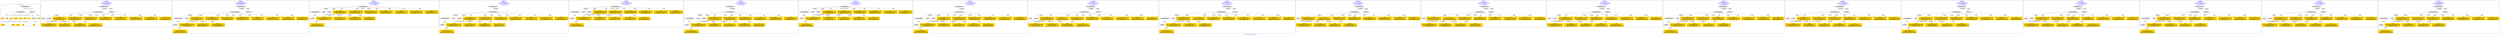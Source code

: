 digraph n0 {
fontcolor="blue"
remincross="true"
label="s17-s-houston-museum-of-fine-arts.json"
subgraph cluster_0 {
label="1-correct model"
n2[style="filled",color="white",fillcolor="lightgray",label="CulturalHeritageObject1"];
n3[shape="plaintext",style="filled",fillcolor="gold",label="artyear"];
n4[style="filled",color="white",fillcolor="lightgray",label="Person1"];
n5[shape="plaintext",style="filled",fillcolor="gold",label="artdesc"];
n6[shape="plaintext",style="filled",fillcolor="gold",label="dimensions"];
n7[shape="plaintext",style="filled",fillcolor="gold",label="technique"];
n8[shape="plaintext",style="filled",fillcolor="gold",label="credittext"];
n9[shape="plaintext",style="filled",fillcolor="gold",label="title"];
n10[style="filled",color="white",fillcolor="lightgray",label="Document1"];
n11[shape="plaintext",style="filled",fillcolor="gold",label="nationality"];
n12[shape="plaintext",style="filled",fillcolor="gold",label="birthDate"];
n13[shape="plaintext",style="filled",fillcolor="gold",label="deathDate"];
n14[shape="plaintext",style="filled",fillcolor="gold",label="artist"];
n15[style="filled",color="white",fillcolor="lightgray",label="EuropeanaAggregation1"];
n16[style="filled",color="white",fillcolor="lightgray",label="WebResource1"];
n17[shape="plaintext",style="filled",fillcolor="gold",label="photo"];
n18[shape="plaintext",style="filled",fillcolor="gold",label="link"];
}
subgraph cluster_1 {
label="candidate 0\nlink coherence:1.0\nnode coherence:1.0\nconfidence:0.5855966935456668\nmapping score:0.639643342293\ncost:15.99995\n-precision:0.88-recall:0.88"
n20[style="filled",color="white",fillcolor="lightgray",label="CulturalHeritageObject1"];
n21[style="filled",color="white",fillcolor="lightgray",label="Person1"];
n22[style="filled",color="white",fillcolor="lightgray",label="Document1"];
n23[style="filled",color="white",fillcolor="lightgray",label="EuropeanaAggregation1"];
n24[style="filled",color="white",fillcolor="lightgray",label="WebResource1"];
n25[shape="plaintext",style="filled",fillcolor="gold",label="link\n[Document,classLink,0.477]\n[WebResource,classLink,0.403]\n[CulturalHeritageObject,rightsHolder,0.064]\n[CulturalHeritageObject,provenance,0.056]"];
n26[shape="plaintext",style="filled",fillcolor="gold",label="nationality\n[Person,countryAssociatedWithThePerson,0.704]\n[CulturalHeritageObject,provenance,0.139]\n[Concept,prefLabel,0.079]\n[CulturalHeritageObject,description,0.079]"];
n27[shape="plaintext",style="filled",fillcolor="gold",label="artyear\n[Person,dateOfDeath,0.407]\n[CulturalHeritageObject,created,0.241]\n[CulturalHeritageObject,provenance,0.233]\n[Person,dateOfBirth,0.12]"];
n28[shape="plaintext",style="filled",fillcolor="gold",label="credittext\n[CulturalHeritageObject,provenance,0.88]\n[CulturalHeritageObject,description,0.054]\n[Document,classLink,0.035]\n[CulturalHeritageObject,rightsHolder,0.031]"];
n29[shape="plaintext",style="filled",fillcolor="gold",label="artist\n[Person,nameOfThePerson,0.43]\n[Document,classLink,0.223]\n[CulturalHeritageObject,provenance,0.21]\n[WebResource,classLink,0.137]"];
n30[shape="plaintext",style="filled",fillcolor="gold",label="deathDate\n[Person,dateOfDeath,0.608]\n[CulturalHeritageObject,created,0.211]\n[Person,dateOfBirth,0.096]\n[CulturalHeritageObject,provenance,0.085]"];
n31[shape="plaintext",style="filled",fillcolor="gold",label="artdesc\n[CulturalHeritageObject,description,0.71]\n[CulturalHeritageObject,provenance,0.159]\n[Document,classLink,0.067]\n[CulturalHeritageObject,title,0.064]"];
n32[shape="plaintext",style="filled",fillcolor="gold",label="dimensions\n[CulturalHeritageObject,extent,0.934]\n[Person,nameOfThePerson,0.036]\n[CulturalHeritageObject,description,0.016]\n[WebResource,classLink,0.013]"];
n33[shape="plaintext",style="filled",fillcolor="gold",label="birthDate\n[CulturalHeritageObject,created,0.349]\n[Person,dateOfBirth,0.337]\n[Person,dateOfDeath,0.252]\n[CulturalHeritageObject,provenance,0.062]"];
n34[shape="plaintext",style="filled",fillcolor="gold",label="photo\n[WebResource,classLink,0.584]\n[Document,classLink,0.394]\n[CulturalHeritageObject,extent,0.015]\n[Person,nameOfThePerson,0.007]"];
n35[shape="plaintext",style="filled",fillcolor="gold",label="title\n[CulturalHeritageObject,title,0.334]\n[CulturalHeritageObject,description,0.28]\n[Document,classLink,0.22]\n[CulturalHeritageObject,provenance,0.166]"];
n36[shape="plaintext",style="filled",fillcolor="gold",label="technique\n[CulturalHeritageObject,medium,0.785]\n[Concept,prefLabel,0.15]\n[CulturalHeritageObject,description,0.061]\n[CulturalHeritageObject,title,0.004]"];
}
subgraph cluster_2 {
label="candidate 1\nlink coherence:1.0\nnode coherence:1.0\nconfidence:0.5855966935456668\nmapping score:0.639643342293\ncost:16.99994\n-precision:0.76-recall:0.81"
n38[style="filled",color="white",fillcolor="lightgray",label="CulturalHeritageObject1"];
n39[style="filled",color="white",fillcolor="lightgray",label="CulturalHeritageObject2"];
n40[style="filled",color="white",fillcolor="lightgray",label="Person1"];
n41[style="filled",color="white",fillcolor="lightgray",label="Document2"];
n42[style="filled",color="white",fillcolor="lightgray",label="EuropeanaAggregation1"];
n43[style="filled",color="white",fillcolor="lightgray",label="WebResource1"];
n44[shape="plaintext",style="filled",fillcolor="gold",label="nationality\n[Person,countryAssociatedWithThePerson,0.704]\n[CulturalHeritageObject,provenance,0.139]\n[Concept,prefLabel,0.079]\n[CulturalHeritageObject,description,0.079]"];
n45[shape="plaintext",style="filled",fillcolor="gold",label="artyear\n[Person,dateOfDeath,0.407]\n[CulturalHeritageObject,created,0.241]\n[CulturalHeritageObject,provenance,0.233]\n[Person,dateOfBirth,0.12]"];
n46[shape="plaintext",style="filled",fillcolor="gold",label="credittext\n[CulturalHeritageObject,provenance,0.88]\n[CulturalHeritageObject,description,0.054]\n[Document,classLink,0.035]\n[CulturalHeritageObject,rightsHolder,0.031]"];
n47[shape="plaintext",style="filled",fillcolor="gold",label="artist\n[Person,nameOfThePerson,0.43]\n[Document,classLink,0.223]\n[CulturalHeritageObject,provenance,0.21]\n[WebResource,classLink,0.137]"];
n48[shape="plaintext",style="filled",fillcolor="gold",label="deathDate\n[Person,dateOfDeath,0.608]\n[CulturalHeritageObject,created,0.211]\n[Person,dateOfBirth,0.096]\n[CulturalHeritageObject,provenance,0.085]"];
n49[shape="plaintext",style="filled",fillcolor="gold",label="artdesc\n[CulturalHeritageObject,description,0.71]\n[CulturalHeritageObject,provenance,0.159]\n[Document,classLink,0.067]\n[CulturalHeritageObject,title,0.064]"];
n50[shape="plaintext",style="filled",fillcolor="gold",label="dimensions\n[CulturalHeritageObject,extent,0.934]\n[Person,nameOfThePerson,0.036]\n[CulturalHeritageObject,description,0.016]\n[WebResource,classLink,0.013]"];
n51[shape="plaintext",style="filled",fillcolor="gold",label="birthDate\n[CulturalHeritageObject,created,0.349]\n[Person,dateOfBirth,0.337]\n[Person,dateOfDeath,0.252]\n[CulturalHeritageObject,provenance,0.062]"];
n52[shape="plaintext",style="filled",fillcolor="gold",label="photo\n[WebResource,classLink,0.584]\n[Document,classLink,0.394]\n[CulturalHeritageObject,extent,0.015]\n[Person,nameOfThePerson,0.007]"];
n53[shape="plaintext",style="filled",fillcolor="gold",label="link\n[Document,classLink,0.477]\n[WebResource,classLink,0.403]\n[CulturalHeritageObject,rightsHolder,0.064]\n[CulturalHeritageObject,provenance,0.056]"];
n54[shape="plaintext",style="filled",fillcolor="gold",label="title\n[CulturalHeritageObject,title,0.334]\n[CulturalHeritageObject,description,0.28]\n[Document,classLink,0.22]\n[CulturalHeritageObject,provenance,0.166]"];
n55[shape="plaintext",style="filled",fillcolor="gold",label="technique\n[CulturalHeritageObject,medium,0.785]\n[Concept,prefLabel,0.15]\n[CulturalHeritageObject,description,0.061]\n[CulturalHeritageObject,title,0.004]"];
}
subgraph cluster_3 {
label="candidate 10\nlink coherence:1.0\nnode coherence:1.0\nconfidence:0.5697916237235328\nmapping score:0.634374985685622\ncost:15.99996\n-precision:0.62-recall:0.62"
n57[style="filled",color="white",fillcolor="lightgray",label="CulturalHeritageObject1"];
n58[style="filled",color="white",fillcolor="lightgray",label="CulturalHeritageObject2"];
n59[style="filled",color="white",fillcolor="lightgray",label="Person1"];
n60[style="filled",color="white",fillcolor="lightgray",label="Document1"];
n61[style="filled",color="white",fillcolor="lightgray",label="Document2"];
n62[shape="plaintext",style="filled",fillcolor="gold",label="nationality\n[Person,countryAssociatedWithThePerson,0.704]\n[CulturalHeritageObject,provenance,0.139]\n[Concept,prefLabel,0.079]\n[CulturalHeritageObject,description,0.079]"];
n63[shape="plaintext",style="filled",fillcolor="gold",label="photo\n[WebResource,classLink,0.584]\n[Document,classLink,0.394]\n[CulturalHeritageObject,extent,0.015]\n[Person,nameOfThePerson,0.007]"];
n64[shape="plaintext",style="filled",fillcolor="gold",label="artyear\n[Person,dateOfDeath,0.407]\n[CulturalHeritageObject,created,0.241]\n[CulturalHeritageObject,provenance,0.233]\n[Person,dateOfBirth,0.12]"];
n65[shape="plaintext",style="filled",fillcolor="gold",label="credittext\n[CulturalHeritageObject,provenance,0.88]\n[CulturalHeritageObject,description,0.054]\n[Document,classLink,0.035]\n[CulturalHeritageObject,rightsHolder,0.031]"];
n66[shape="plaintext",style="filled",fillcolor="gold",label="artist\n[Person,nameOfThePerson,0.43]\n[Document,classLink,0.223]\n[CulturalHeritageObject,provenance,0.21]\n[WebResource,classLink,0.137]"];
n67[shape="plaintext",style="filled",fillcolor="gold",label="deathDate\n[Person,dateOfDeath,0.608]\n[CulturalHeritageObject,created,0.211]\n[Person,dateOfBirth,0.096]\n[CulturalHeritageObject,provenance,0.085]"];
n68[shape="plaintext",style="filled",fillcolor="gold",label="artdesc\n[CulturalHeritageObject,description,0.71]\n[CulturalHeritageObject,provenance,0.159]\n[Document,classLink,0.067]\n[CulturalHeritageObject,title,0.064]"];
n69[shape="plaintext",style="filled",fillcolor="gold",label="dimensions\n[CulturalHeritageObject,extent,0.934]\n[Person,nameOfThePerson,0.036]\n[CulturalHeritageObject,description,0.016]\n[WebResource,classLink,0.013]"];
n70[shape="plaintext",style="filled",fillcolor="gold",label="birthDate\n[CulturalHeritageObject,created,0.349]\n[Person,dateOfBirth,0.337]\n[Person,dateOfDeath,0.252]\n[CulturalHeritageObject,provenance,0.062]"];
n71[shape="plaintext",style="filled",fillcolor="gold",label="link\n[Document,classLink,0.477]\n[WebResource,classLink,0.403]\n[CulturalHeritageObject,rightsHolder,0.064]\n[CulturalHeritageObject,provenance,0.056]"];
n72[shape="plaintext",style="filled",fillcolor="gold",label="title\n[CulturalHeritageObject,title,0.334]\n[CulturalHeritageObject,description,0.28]\n[Document,classLink,0.22]\n[CulturalHeritageObject,provenance,0.166]"];
n73[shape="plaintext",style="filled",fillcolor="gold",label="technique\n[CulturalHeritageObject,medium,0.785]\n[Concept,prefLabel,0.15]\n[CulturalHeritageObject,description,0.061]\n[CulturalHeritageObject,title,0.004]"];
}
subgraph cluster_4 {
label="candidate 11\nlink coherence:1.0\nnode coherence:1.0\nconfidence:0.5697916237235328\nmapping score:0.634374985685622\ncost:16.99995\n-precision:0.65-recall:0.69"
n75[style="filled",color="white",fillcolor="lightgray",label="CulturalHeritageObject1"];
n76[style="filled",color="white",fillcolor="lightgray",label="CulturalHeritageObject2"];
n77[style="filled",color="white",fillcolor="lightgray",label="Person1"];
n78[style="filled",color="white",fillcolor="lightgray",label="Document1"];
n79[style="filled",color="white",fillcolor="lightgray",label="Document2"];
n80[style="filled",color="white",fillcolor="lightgray",label="EuropeanaAggregation1"];
n81[shape="plaintext",style="filled",fillcolor="gold",label="nationality\n[Person,countryAssociatedWithThePerson,0.704]\n[CulturalHeritageObject,provenance,0.139]\n[Concept,prefLabel,0.079]\n[CulturalHeritageObject,description,0.079]"];
n82[shape="plaintext",style="filled",fillcolor="gold",label="photo\n[WebResource,classLink,0.584]\n[Document,classLink,0.394]\n[CulturalHeritageObject,extent,0.015]\n[Person,nameOfThePerson,0.007]"];
n83[shape="plaintext",style="filled",fillcolor="gold",label="artyear\n[Person,dateOfDeath,0.407]\n[CulturalHeritageObject,created,0.241]\n[CulturalHeritageObject,provenance,0.233]\n[Person,dateOfBirth,0.12]"];
n84[shape="plaintext",style="filled",fillcolor="gold",label="credittext\n[CulturalHeritageObject,provenance,0.88]\n[CulturalHeritageObject,description,0.054]\n[Document,classLink,0.035]\n[CulturalHeritageObject,rightsHolder,0.031]"];
n85[shape="plaintext",style="filled",fillcolor="gold",label="artist\n[Person,nameOfThePerson,0.43]\n[Document,classLink,0.223]\n[CulturalHeritageObject,provenance,0.21]\n[WebResource,classLink,0.137]"];
n86[shape="plaintext",style="filled",fillcolor="gold",label="deathDate\n[Person,dateOfDeath,0.608]\n[CulturalHeritageObject,created,0.211]\n[Person,dateOfBirth,0.096]\n[CulturalHeritageObject,provenance,0.085]"];
n87[shape="plaintext",style="filled",fillcolor="gold",label="artdesc\n[CulturalHeritageObject,description,0.71]\n[CulturalHeritageObject,provenance,0.159]\n[Document,classLink,0.067]\n[CulturalHeritageObject,title,0.064]"];
n88[shape="plaintext",style="filled",fillcolor="gold",label="dimensions\n[CulturalHeritageObject,extent,0.934]\n[Person,nameOfThePerson,0.036]\n[CulturalHeritageObject,description,0.016]\n[WebResource,classLink,0.013]"];
n89[shape="plaintext",style="filled",fillcolor="gold",label="birthDate\n[CulturalHeritageObject,created,0.349]\n[Person,dateOfBirth,0.337]\n[Person,dateOfDeath,0.252]\n[CulturalHeritageObject,provenance,0.062]"];
n90[shape="plaintext",style="filled",fillcolor="gold",label="link\n[Document,classLink,0.477]\n[WebResource,classLink,0.403]\n[CulturalHeritageObject,rightsHolder,0.064]\n[CulturalHeritageObject,provenance,0.056]"];
n91[shape="plaintext",style="filled",fillcolor="gold",label="title\n[CulturalHeritageObject,title,0.334]\n[CulturalHeritageObject,description,0.28]\n[Document,classLink,0.22]\n[CulturalHeritageObject,provenance,0.166]"];
n92[shape="plaintext",style="filled",fillcolor="gold",label="technique\n[CulturalHeritageObject,medium,0.785]\n[Concept,prefLabel,0.15]\n[CulturalHeritageObject,description,0.061]\n[CulturalHeritageObject,title,0.004]"];
}
subgraph cluster_5 {
label="candidate 12\nlink coherence:1.0\nnode coherence:1.0\nconfidence:0.5694093644374337\nmapping score:0.634247565923589\ncost:15.99996\n-precision:0.75-recall:0.75"
n94[style="filled",color="white",fillcolor="lightgray",label="CulturalHeritageObject1"];
n95[style="filled",color="white",fillcolor="lightgray",label="CulturalHeritageObject2"];
n96[style="filled",color="white",fillcolor="lightgray",label="Person1"];
n97[style="filled",color="white",fillcolor="lightgray",label="Document1"];
n98[style="filled",color="white",fillcolor="lightgray",label="Document2"];
n99[shape="plaintext",style="filled",fillcolor="gold",label="nationality\n[Person,countryAssociatedWithThePerson,0.704]\n[CulturalHeritageObject,provenance,0.139]\n[Concept,prefLabel,0.079]\n[CulturalHeritageObject,description,0.079]"];
n100[shape="plaintext",style="filled",fillcolor="gold",label="photo\n[WebResource,classLink,0.584]\n[Document,classLink,0.394]\n[CulturalHeritageObject,extent,0.015]\n[Person,nameOfThePerson,0.007]"];
n101[shape="plaintext",style="filled",fillcolor="gold",label="birthDate\n[CulturalHeritageObject,created,0.349]\n[Person,dateOfBirth,0.337]\n[Person,dateOfDeath,0.252]\n[CulturalHeritageObject,provenance,0.062]"];
n102[shape="plaintext",style="filled",fillcolor="gold",label="credittext\n[CulturalHeritageObject,provenance,0.88]\n[CulturalHeritageObject,description,0.054]\n[Document,classLink,0.035]\n[CulturalHeritageObject,rightsHolder,0.031]"];
n103[shape="plaintext",style="filled",fillcolor="gold",label="artist\n[Person,nameOfThePerson,0.43]\n[Document,classLink,0.223]\n[CulturalHeritageObject,provenance,0.21]\n[WebResource,classLink,0.137]"];
n104[shape="plaintext",style="filled",fillcolor="gold",label="deathDate\n[Person,dateOfDeath,0.608]\n[CulturalHeritageObject,created,0.211]\n[Person,dateOfBirth,0.096]\n[CulturalHeritageObject,provenance,0.085]"];
n105[shape="plaintext",style="filled",fillcolor="gold",label="artdesc\n[CulturalHeritageObject,description,0.71]\n[CulturalHeritageObject,provenance,0.159]\n[Document,classLink,0.067]\n[CulturalHeritageObject,title,0.064]"];
n106[shape="plaintext",style="filled",fillcolor="gold",label="dimensions\n[CulturalHeritageObject,extent,0.934]\n[Person,nameOfThePerson,0.036]\n[CulturalHeritageObject,description,0.016]\n[WebResource,classLink,0.013]"];
n107[shape="plaintext",style="filled",fillcolor="gold",label="artyear\n[Person,dateOfDeath,0.407]\n[CulturalHeritageObject,created,0.241]\n[CulturalHeritageObject,provenance,0.233]\n[Person,dateOfBirth,0.12]"];
n108[shape="plaintext",style="filled",fillcolor="gold",label="link\n[Document,classLink,0.477]\n[WebResource,classLink,0.403]\n[CulturalHeritageObject,rightsHolder,0.064]\n[CulturalHeritageObject,provenance,0.056]"];
n109[shape="plaintext",style="filled",fillcolor="gold",label="title\n[CulturalHeritageObject,title,0.334]\n[CulturalHeritageObject,description,0.28]\n[Document,classLink,0.22]\n[CulturalHeritageObject,provenance,0.166]"];
n110[shape="plaintext",style="filled",fillcolor="gold",label="technique\n[CulturalHeritageObject,medium,0.785]\n[Concept,prefLabel,0.15]\n[CulturalHeritageObject,description,0.061]\n[CulturalHeritageObject,title,0.004]"];
}
subgraph cluster_6 {
label="candidate 13\nlink coherence:1.0\nnode coherence:1.0\nconfidence:0.5694093644374337\nmapping score:0.634247565923589\ncost:16.99995\n-precision:0.76-recall:0.81"
n112[style="filled",color="white",fillcolor="lightgray",label="CulturalHeritageObject1"];
n113[style="filled",color="white",fillcolor="lightgray",label="CulturalHeritageObject2"];
n114[style="filled",color="white",fillcolor="lightgray",label="Person1"];
n115[style="filled",color="white",fillcolor="lightgray",label="Document1"];
n116[style="filled",color="white",fillcolor="lightgray",label="Document2"];
n117[style="filled",color="white",fillcolor="lightgray",label="EuropeanaAggregation1"];
n118[shape="plaintext",style="filled",fillcolor="gold",label="nationality\n[Person,countryAssociatedWithThePerson,0.704]\n[CulturalHeritageObject,provenance,0.139]\n[Concept,prefLabel,0.079]\n[CulturalHeritageObject,description,0.079]"];
n119[shape="plaintext",style="filled",fillcolor="gold",label="photo\n[WebResource,classLink,0.584]\n[Document,classLink,0.394]\n[CulturalHeritageObject,extent,0.015]\n[Person,nameOfThePerson,0.007]"];
n120[shape="plaintext",style="filled",fillcolor="gold",label="birthDate\n[CulturalHeritageObject,created,0.349]\n[Person,dateOfBirth,0.337]\n[Person,dateOfDeath,0.252]\n[CulturalHeritageObject,provenance,0.062]"];
n121[shape="plaintext",style="filled",fillcolor="gold",label="credittext\n[CulturalHeritageObject,provenance,0.88]\n[CulturalHeritageObject,description,0.054]\n[Document,classLink,0.035]\n[CulturalHeritageObject,rightsHolder,0.031]"];
n122[shape="plaintext",style="filled",fillcolor="gold",label="artist\n[Person,nameOfThePerson,0.43]\n[Document,classLink,0.223]\n[CulturalHeritageObject,provenance,0.21]\n[WebResource,classLink,0.137]"];
n123[shape="plaintext",style="filled",fillcolor="gold",label="deathDate\n[Person,dateOfDeath,0.608]\n[CulturalHeritageObject,created,0.211]\n[Person,dateOfBirth,0.096]\n[CulturalHeritageObject,provenance,0.085]"];
n124[shape="plaintext",style="filled",fillcolor="gold",label="artdesc\n[CulturalHeritageObject,description,0.71]\n[CulturalHeritageObject,provenance,0.159]\n[Document,classLink,0.067]\n[CulturalHeritageObject,title,0.064]"];
n125[shape="plaintext",style="filled",fillcolor="gold",label="dimensions\n[CulturalHeritageObject,extent,0.934]\n[Person,nameOfThePerson,0.036]\n[CulturalHeritageObject,description,0.016]\n[WebResource,classLink,0.013]"];
n126[shape="plaintext",style="filled",fillcolor="gold",label="artyear\n[Person,dateOfDeath,0.407]\n[CulturalHeritageObject,created,0.241]\n[CulturalHeritageObject,provenance,0.233]\n[Person,dateOfBirth,0.12]"];
n127[shape="plaintext",style="filled",fillcolor="gold",label="link\n[Document,classLink,0.477]\n[WebResource,classLink,0.403]\n[CulturalHeritageObject,rightsHolder,0.064]\n[CulturalHeritageObject,provenance,0.056]"];
n128[shape="plaintext",style="filled",fillcolor="gold",label="title\n[CulturalHeritageObject,title,0.334]\n[CulturalHeritageObject,description,0.28]\n[Document,classLink,0.22]\n[CulturalHeritageObject,provenance,0.166]"];
n129[shape="plaintext",style="filled",fillcolor="gold",label="technique\n[CulturalHeritageObject,medium,0.785]\n[Concept,prefLabel,0.15]\n[CulturalHeritageObject,description,0.061]\n[CulturalHeritageObject,title,0.004]"];
}
subgraph cluster_7 {
label="candidate 14\nlink coherence:1.0\nnode coherence:1.0\nconfidence:0.5687297351703331\nmapping score:0.6340210228345554\ncost:15.99996\n-precision:0.69-recall:0.69"
n131[style="filled",color="white",fillcolor="lightgray",label="CulturalHeritageObject1"];
n132[style="filled",color="white",fillcolor="lightgray",label="CulturalHeritageObject2"];
n133[style="filled",color="white",fillcolor="lightgray",label="Person1"];
n134[style="filled",color="white",fillcolor="lightgray",label="Document1"];
n135[style="filled",color="white",fillcolor="lightgray",label="Document2"];
n136[shape="plaintext",style="filled",fillcolor="gold",label="nationality\n[Person,countryAssociatedWithThePerson,0.704]\n[CulturalHeritageObject,provenance,0.139]\n[Concept,prefLabel,0.079]\n[CulturalHeritageObject,description,0.079]"];
n137[shape="plaintext",style="filled",fillcolor="gold",label="photo\n[WebResource,classLink,0.584]\n[Document,classLink,0.394]\n[CulturalHeritageObject,extent,0.015]\n[Person,nameOfThePerson,0.007]"];
n138[shape="plaintext",style="filled",fillcolor="gold",label="birthDate\n[CulturalHeritageObject,created,0.349]\n[Person,dateOfBirth,0.337]\n[Person,dateOfDeath,0.252]\n[CulturalHeritageObject,provenance,0.062]"];
n139[shape="plaintext",style="filled",fillcolor="gold",label="artyear\n[Person,dateOfDeath,0.407]\n[CulturalHeritageObject,created,0.241]\n[CulturalHeritageObject,provenance,0.233]\n[Person,dateOfBirth,0.12]"];
n140[shape="plaintext",style="filled",fillcolor="gold",label="credittext\n[CulturalHeritageObject,provenance,0.88]\n[CulturalHeritageObject,description,0.054]\n[Document,classLink,0.035]\n[CulturalHeritageObject,rightsHolder,0.031]"];
n141[shape="plaintext",style="filled",fillcolor="gold",label="artist\n[Person,nameOfThePerson,0.43]\n[Document,classLink,0.223]\n[CulturalHeritageObject,provenance,0.21]\n[WebResource,classLink,0.137]"];
n142[shape="plaintext",style="filled",fillcolor="gold",label="deathDate\n[Person,dateOfDeath,0.608]\n[CulturalHeritageObject,created,0.211]\n[Person,dateOfBirth,0.096]\n[CulturalHeritageObject,provenance,0.085]"];
n143[shape="plaintext",style="filled",fillcolor="gold",label="artdesc\n[CulturalHeritageObject,description,0.71]\n[CulturalHeritageObject,provenance,0.159]\n[Document,classLink,0.067]\n[CulturalHeritageObject,title,0.064]"];
n144[shape="plaintext",style="filled",fillcolor="gold",label="dimensions\n[CulturalHeritageObject,extent,0.934]\n[Person,nameOfThePerson,0.036]\n[CulturalHeritageObject,description,0.016]\n[WebResource,classLink,0.013]"];
n145[shape="plaintext",style="filled",fillcolor="gold",label="link\n[Document,classLink,0.477]\n[WebResource,classLink,0.403]\n[CulturalHeritageObject,rightsHolder,0.064]\n[CulturalHeritageObject,provenance,0.056]"];
n146[shape="plaintext",style="filled",fillcolor="gold",label="title\n[CulturalHeritageObject,title,0.334]\n[CulturalHeritageObject,description,0.28]\n[Document,classLink,0.22]\n[CulturalHeritageObject,provenance,0.166]"];
n147[shape="plaintext",style="filled",fillcolor="gold",label="technique\n[CulturalHeritageObject,medium,0.785]\n[Concept,prefLabel,0.15]\n[CulturalHeritageObject,description,0.061]\n[CulturalHeritageObject,title,0.004]"];
}
subgraph cluster_8 {
label="candidate 15\nlink coherence:1.0\nnode coherence:1.0\nconfidence:0.5687297351703331\nmapping score:0.6340210228345554\ncost:16.99995\n-precision:0.71-recall:0.75"
n149[style="filled",color="white",fillcolor="lightgray",label="CulturalHeritageObject1"];
n150[style="filled",color="white",fillcolor="lightgray",label="CulturalHeritageObject2"];
n151[style="filled",color="white",fillcolor="lightgray",label="Person1"];
n152[style="filled",color="white",fillcolor="lightgray",label="Document1"];
n153[style="filled",color="white",fillcolor="lightgray",label="Document2"];
n154[style="filled",color="white",fillcolor="lightgray",label="EuropeanaAggregation1"];
n155[shape="plaintext",style="filled",fillcolor="gold",label="nationality\n[Person,countryAssociatedWithThePerson,0.704]\n[CulturalHeritageObject,provenance,0.139]\n[Concept,prefLabel,0.079]\n[CulturalHeritageObject,description,0.079]"];
n156[shape="plaintext",style="filled",fillcolor="gold",label="photo\n[WebResource,classLink,0.584]\n[Document,classLink,0.394]\n[CulturalHeritageObject,extent,0.015]\n[Person,nameOfThePerson,0.007]"];
n157[shape="plaintext",style="filled",fillcolor="gold",label="birthDate\n[CulturalHeritageObject,created,0.349]\n[Person,dateOfBirth,0.337]\n[Person,dateOfDeath,0.252]\n[CulturalHeritageObject,provenance,0.062]"];
n158[shape="plaintext",style="filled",fillcolor="gold",label="artyear\n[Person,dateOfDeath,0.407]\n[CulturalHeritageObject,created,0.241]\n[CulturalHeritageObject,provenance,0.233]\n[Person,dateOfBirth,0.12]"];
n159[shape="plaintext",style="filled",fillcolor="gold",label="credittext\n[CulturalHeritageObject,provenance,0.88]\n[CulturalHeritageObject,description,0.054]\n[Document,classLink,0.035]\n[CulturalHeritageObject,rightsHolder,0.031]"];
n160[shape="plaintext",style="filled",fillcolor="gold",label="artist\n[Person,nameOfThePerson,0.43]\n[Document,classLink,0.223]\n[CulturalHeritageObject,provenance,0.21]\n[WebResource,classLink,0.137]"];
n161[shape="plaintext",style="filled",fillcolor="gold",label="deathDate\n[Person,dateOfDeath,0.608]\n[CulturalHeritageObject,created,0.211]\n[Person,dateOfBirth,0.096]\n[CulturalHeritageObject,provenance,0.085]"];
n162[shape="plaintext",style="filled",fillcolor="gold",label="artdesc\n[CulturalHeritageObject,description,0.71]\n[CulturalHeritageObject,provenance,0.159]\n[Document,classLink,0.067]\n[CulturalHeritageObject,title,0.064]"];
n163[shape="plaintext",style="filled",fillcolor="gold",label="dimensions\n[CulturalHeritageObject,extent,0.934]\n[Person,nameOfThePerson,0.036]\n[CulturalHeritageObject,description,0.016]\n[WebResource,classLink,0.013]"];
n164[shape="plaintext",style="filled",fillcolor="gold",label="link\n[Document,classLink,0.477]\n[WebResource,classLink,0.403]\n[CulturalHeritageObject,rightsHolder,0.064]\n[CulturalHeritageObject,provenance,0.056]"];
n165[shape="plaintext",style="filled",fillcolor="gold",label="title\n[CulturalHeritageObject,title,0.334]\n[CulturalHeritageObject,description,0.28]\n[Document,classLink,0.22]\n[CulturalHeritageObject,provenance,0.166]"];
n166[shape="plaintext",style="filled",fillcolor="gold",label="technique\n[CulturalHeritageObject,medium,0.785]\n[Concept,prefLabel,0.15]\n[CulturalHeritageObject,description,0.061]\n[CulturalHeritageObject,title,0.004]"];
}
subgraph cluster_9 {
label="candidate 16\nlink coherence:1.0\nnode coherence:1.0\nconfidence:0.566871977337824\nmapping score:0.633401770223719\ncost:15.99995\n-precision:0.94-recall:0.94"
n168[style="filled",color="white",fillcolor="lightgray",label="CulturalHeritageObject1"];
n169[style="filled",color="white",fillcolor="lightgray",label="Person1"];
n170[style="filled",color="white",fillcolor="lightgray",label="Document1"];
n171[style="filled",color="white",fillcolor="lightgray",label="EuropeanaAggregation1"];
n172[style="filled",color="white",fillcolor="lightgray",label="WebResource1"];
n173[shape="plaintext",style="filled",fillcolor="gold",label="link\n[Document,classLink,0.477]\n[WebResource,classLink,0.403]\n[CulturalHeritageObject,rightsHolder,0.064]\n[CulturalHeritageObject,provenance,0.056]"];
n174[shape="plaintext",style="filled",fillcolor="gold",label="nationality\n[Person,countryAssociatedWithThePerson,0.704]\n[CulturalHeritageObject,provenance,0.139]\n[Concept,prefLabel,0.079]\n[CulturalHeritageObject,description,0.079]"];
n175[shape="plaintext",style="filled",fillcolor="gold",label="birthDate\n[CulturalHeritageObject,created,0.349]\n[Person,dateOfBirth,0.337]\n[Person,dateOfDeath,0.252]\n[CulturalHeritageObject,provenance,0.062]"];
n176[shape="plaintext",style="filled",fillcolor="gold",label="credittext\n[CulturalHeritageObject,provenance,0.88]\n[CulturalHeritageObject,description,0.054]\n[Document,classLink,0.035]\n[CulturalHeritageObject,rightsHolder,0.031]"];
n177[shape="plaintext",style="filled",fillcolor="gold",label="artist\n[Person,nameOfThePerson,0.43]\n[Document,classLink,0.223]\n[CulturalHeritageObject,provenance,0.21]\n[WebResource,classLink,0.137]"];
n178[shape="plaintext",style="filled",fillcolor="gold",label="deathDate\n[Person,dateOfDeath,0.608]\n[CulturalHeritageObject,created,0.211]\n[Person,dateOfBirth,0.096]\n[CulturalHeritageObject,provenance,0.085]"];
n179[shape="plaintext",style="filled",fillcolor="gold",label="artdesc\n[CulturalHeritageObject,description,0.71]\n[CulturalHeritageObject,provenance,0.159]\n[Document,classLink,0.067]\n[CulturalHeritageObject,title,0.064]"];
n180[shape="plaintext",style="filled",fillcolor="gold",label="dimensions\n[CulturalHeritageObject,extent,0.934]\n[Person,nameOfThePerson,0.036]\n[CulturalHeritageObject,description,0.016]\n[WebResource,classLink,0.013]"];
n181[shape="plaintext",style="filled",fillcolor="gold",label="artyear\n[Person,dateOfDeath,0.407]\n[CulturalHeritageObject,created,0.241]\n[CulturalHeritageObject,provenance,0.233]\n[Person,dateOfBirth,0.12]"];
n182[shape="plaintext",style="filled",fillcolor="gold",label="photo\n[WebResource,classLink,0.584]\n[Document,classLink,0.394]\n[CulturalHeritageObject,extent,0.015]\n[Person,nameOfThePerson,0.007]"];
n183[shape="plaintext",style="filled",fillcolor="gold",label="title\n[CulturalHeritageObject,title,0.334]\n[CulturalHeritageObject,description,0.28]\n[Document,classLink,0.22]\n[CulturalHeritageObject,provenance,0.166]"];
n184[shape="plaintext",style="filled",fillcolor="gold",label="technique\n[CulturalHeritageObject,medium,0.785]\n[Concept,prefLabel,0.15]\n[CulturalHeritageObject,description,0.061]\n[CulturalHeritageObject,title,0.004]"];
}
subgraph cluster_10 {
label="candidate 17\nlink coherence:1.0\nnode coherence:1.0\nconfidence:0.566871977337824\nmapping score:0.633401770223719\ncost:16.99994\n-precision:0.82-recall:0.88"
n186[style="filled",color="white",fillcolor="lightgray",label="CulturalHeritageObject1"];
n187[style="filled",color="white",fillcolor="lightgray",label="CulturalHeritageObject2"];
n188[style="filled",color="white",fillcolor="lightgray",label="Person1"];
n189[style="filled",color="white",fillcolor="lightgray",label="Document2"];
n190[style="filled",color="white",fillcolor="lightgray",label="EuropeanaAggregation1"];
n191[style="filled",color="white",fillcolor="lightgray",label="WebResource1"];
n192[shape="plaintext",style="filled",fillcolor="gold",label="nationality\n[Person,countryAssociatedWithThePerson,0.704]\n[CulturalHeritageObject,provenance,0.139]\n[Concept,prefLabel,0.079]\n[CulturalHeritageObject,description,0.079]"];
n193[shape="plaintext",style="filled",fillcolor="gold",label="birthDate\n[CulturalHeritageObject,created,0.349]\n[Person,dateOfBirth,0.337]\n[Person,dateOfDeath,0.252]\n[CulturalHeritageObject,provenance,0.062]"];
n194[shape="plaintext",style="filled",fillcolor="gold",label="credittext\n[CulturalHeritageObject,provenance,0.88]\n[CulturalHeritageObject,description,0.054]\n[Document,classLink,0.035]\n[CulturalHeritageObject,rightsHolder,0.031]"];
n195[shape="plaintext",style="filled",fillcolor="gold",label="artist\n[Person,nameOfThePerson,0.43]\n[Document,classLink,0.223]\n[CulturalHeritageObject,provenance,0.21]\n[WebResource,classLink,0.137]"];
n196[shape="plaintext",style="filled",fillcolor="gold",label="deathDate\n[Person,dateOfDeath,0.608]\n[CulturalHeritageObject,created,0.211]\n[Person,dateOfBirth,0.096]\n[CulturalHeritageObject,provenance,0.085]"];
n197[shape="plaintext",style="filled",fillcolor="gold",label="artdesc\n[CulturalHeritageObject,description,0.71]\n[CulturalHeritageObject,provenance,0.159]\n[Document,classLink,0.067]\n[CulturalHeritageObject,title,0.064]"];
n198[shape="plaintext",style="filled",fillcolor="gold",label="dimensions\n[CulturalHeritageObject,extent,0.934]\n[Person,nameOfThePerson,0.036]\n[CulturalHeritageObject,description,0.016]\n[WebResource,classLink,0.013]"];
n199[shape="plaintext",style="filled",fillcolor="gold",label="artyear\n[Person,dateOfDeath,0.407]\n[CulturalHeritageObject,created,0.241]\n[CulturalHeritageObject,provenance,0.233]\n[Person,dateOfBirth,0.12]"];
n200[shape="plaintext",style="filled",fillcolor="gold",label="photo\n[WebResource,classLink,0.584]\n[Document,classLink,0.394]\n[CulturalHeritageObject,extent,0.015]\n[Person,nameOfThePerson,0.007]"];
n201[shape="plaintext",style="filled",fillcolor="gold",label="link\n[Document,classLink,0.477]\n[WebResource,classLink,0.403]\n[CulturalHeritageObject,rightsHolder,0.064]\n[CulturalHeritageObject,provenance,0.056]"];
n202[shape="plaintext",style="filled",fillcolor="gold",label="title\n[CulturalHeritageObject,title,0.334]\n[CulturalHeritageObject,description,0.28]\n[Document,classLink,0.22]\n[CulturalHeritageObject,provenance,0.166]"];
n203[shape="plaintext",style="filled",fillcolor="gold",label="technique\n[CulturalHeritageObject,medium,0.785]\n[Concept,prefLabel,0.15]\n[CulturalHeritageObject,description,0.061]\n[CulturalHeritageObject,title,0.004]"];
}
subgraph cluster_11 {
label="candidate 18\nlink coherence:1.0\nnode coherence:1.0\nconfidence:0.550109594745717\nmapping score:0.6417031982485724\ncost:14.99995\n-precision:0.93-recall:0.88"
n205[style="filled",color="white",fillcolor="lightgray",label="CulturalHeritageObject1"];
n206[style="filled",color="white",fillcolor="lightgray",label="Person1"];
n207[style="filled",color="white",fillcolor="lightgray",label="EuropeanaAggregation1"];
n208[style="filled",color="white",fillcolor="lightgray",label="WebResource1"];
n209[shape="plaintext",style="filled",fillcolor="gold",label="nationality\n[Person,countryAssociatedWithThePerson,0.704]\n[CulturalHeritageObject,provenance,0.139]\n[Concept,prefLabel,0.079]\n[CulturalHeritageObject,description,0.079]"];
n210[shape="plaintext",style="filled",fillcolor="gold",label="birthDate\n[CulturalHeritageObject,created,0.349]\n[Person,dateOfBirth,0.337]\n[Person,dateOfDeath,0.252]\n[CulturalHeritageObject,provenance,0.062]"];
n211[shape="plaintext",style="filled",fillcolor="gold",label="credittext\n[CulturalHeritageObject,provenance,0.88]\n[CulturalHeritageObject,description,0.054]\n[Document,classLink,0.035]\n[CulturalHeritageObject,rightsHolder,0.031]"];
n212[shape="plaintext",style="filled",fillcolor="gold",label="link\n[Document,classLink,0.477]\n[WebResource,classLink,0.403]\n[CulturalHeritageObject,rightsHolder,0.064]\n[CulturalHeritageObject,provenance,0.056]"];
n213[shape="plaintext",style="filled",fillcolor="gold",label="artist\n[Person,nameOfThePerson,0.43]\n[Document,classLink,0.223]\n[CulturalHeritageObject,provenance,0.21]\n[WebResource,classLink,0.137]"];
n214[shape="plaintext",style="filled",fillcolor="gold",label="deathDate\n[Person,dateOfDeath,0.608]\n[CulturalHeritageObject,created,0.211]\n[Person,dateOfBirth,0.096]\n[CulturalHeritageObject,provenance,0.085]"];
n215[shape="plaintext",style="filled",fillcolor="gold",label="artdesc\n[CulturalHeritageObject,description,0.71]\n[CulturalHeritageObject,provenance,0.159]\n[Document,classLink,0.067]\n[CulturalHeritageObject,title,0.064]"];
n216[shape="plaintext",style="filled",fillcolor="gold",label="dimensions\n[CulturalHeritageObject,extent,0.934]\n[Person,nameOfThePerson,0.036]\n[CulturalHeritageObject,description,0.016]\n[WebResource,classLink,0.013]"];
n217[shape="plaintext",style="filled",fillcolor="gold",label="artyear\n[Person,dateOfDeath,0.407]\n[CulturalHeritageObject,created,0.241]\n[CulturalHeritageObject,provenance,0.233]\n[Person,dateOfBirth,0.12]"];
n218[shape="plaintext",style="filled",fillcolor="gold",label="photo\n[WebResource,classLink,0.584]\n[Document,classLink,0.394]\n[CulturalHeritageObject,extent,0.015]\n[Person,nameOfThePerson,0.007]"];
n219[shape="plaintext",style="filled",fillcolor="gold",label="title\n[CulturalHeritageObject,title,0.334]\n[CulturalHeritageObject,description,0.28]\n[Document,classLink,0.22]\n[CulturalHeritageObject,provenance,0.166]"];
n220[shape="plaintext",style="filled",fillcolor="gold",label="technique\n[CulturalHeritageObject,medium,0.785]\n[Concept,prefLabel,0.15]\n[CulturalHeritageObject,description,0.061]\n[CulturalHeritageObject,title,0.004]"];
}
subgraph cluster_12 {
label="candidate 19\nlink coherence:1.0\nnode coherence:1.0\nconfidence:0.5410811783109238\nmapping score:0.6386937261036413\ncost:14.99995\n-precision:0.8-recall:0.75"
n222[style="filled",color="white",fillcolor="lightgray",label="CulturalHeritageObject1"];
n223[style="filled",color="white",fillcolor="lightgray",label="Person1"];
n224[style="filled",color="white",fillcolor="lightgray",label="EuropeanaAggregation1"];
n225[style="filled",color="white",fillcolor="lightgray",label="WebResource1"];
n226[shape="plaintext",style="filled",fillcolor="gold",label="nationality\n[Person,countryAssociatedWithThePerson,0.704]\n[CulturalHeritageObject,provenance,0.139]\n[Concept,prefLabel,0.079]\n[CulturalHeritageObject,description,0.079]"];
n227[shape="plaintext",style="filled",fillcolor="gold",label="artyear\n[Person,dateOfDeath,0.407]\n[CulturalHeritageObject,created,0.241]\n[CulturalHeritageObject,provenance,0.233]\n[Person,dateOfBirth,0.12]"];
n228[shape="plaintext",style="filled",fillcolor="gold",label="credittext\n[CulturalHeritageObject,provenance,0.88]\n[CulturalHeritageObject,description,0.054]\n[Document,classLink,0.035]\n[CulturalHeritageObject,rightsHolder,0.031]"];
n229[shape="plaintext",style="filled",fillcolor="gold",label="link\n[Document,classLink,0.477]\n[WebResource,classLink,0.403]\n[CulturalHeritageObject,rightsHolder,0.064]\n[CulturalHeritageObject,provenance,0.056]"];
n230[shape="plaintext",style="filled",fillcolor="gold",label="artist\n[Person,nameOfThePerson,0.43]\n[Document,classLink,0.223]\n[CulturalHeritageObject,provenance,0.21]\n[WebResource,classLink,0.137]"];
n231[shape="plaintext",style="filled",fillcolor="gold",label="deathDate\n[Person,dateOfDeath,0.608]\n[CulturalHeritageObject,created,0.211]\n[Person,dateOfBirth,0.096]\n[CulturalHeritageObject,provenance,0.085]"];
n232[shape="plaintext",style="filled",fillcolor="gold",label="artdesc\n[CulturalHeritageObject,description,0.71]\n[CulturalHeritageObject,provenance,0.159]\n[Document,classLink,0.067]\n[CulturalHeritageObject,title,0.064]"];
n233[shape="plaintext",style="filled",fillcolor="gold",label="dimensions\n[CulturalHeritageObject,extent,0.934]\n[Person,nameOfThePerson,0.036]\n[CulturalHeritageObject,description,0.016]\n[WebResource,classLink,0.013]"];
n234[shape="plaintext",style="filled",fillcolor="gold",label="birthDate\n[CulturalHeritageObject,created,0.349]\n[Person,dateOfBirth,0.337]\n[Person,dateOfDeath,0.252]\n[CulturalHeritageObject,provenance,0.062]"];
n235[shape="plaintext",style="filled",fillcolor="gold",label="photo\n[WebResource,classLink,0.584]\n[Document,classLink,0.394]\n[CulturalHeritageObject,extent,0.015]\n[Person,nameOfThePerson,0.007]"];
n236[shape="plaintext",style="filled",fillcolor="gold",label="title\n[CulturalHeritageObject,title,0.334]\n[CulturalHeritageObject,description,0.28]\n[Document,classLink,0.22]\n[CulturalHeritageObject,provenance,0.166]"];
n237[shape="plaintext",style="filled",fillcolor="gold",label="technique\n[CulturalHeritageObject,medium,0.785]\n[Concept,prefLabel,0.15]\n[CulturalHeritageObject,description,0.061]\n[CulturalHeritageObject,title,0.004]"];
}
subgraph cluster_13 {
label="candidate 2\nlink coherence:1.0\nnode coherence:1.0\nconfidence:0.5852144342595678\nmapping score:0.639515922530967\ncost:15.99995\n-precision:1.0-recall:1.0"
n239[style="filled",color="white",fillcolor="lightgray",label="CulturalHeritageObject1"];
n240[style="filled",color="white",fillcolor="lightgray",label="Person1"];
n241[style="filled",color="white",fillcolor="lightgray",label="Document1"];
n242[style="filled",color="white",fillcolor="lightgray",label="EuropeanaAggregation1"];
n243[style="filled",color="white",fillcolor="lightgray",label="WebResource1"];
n244[shape="plaintext",style="filled",fillcolor="gold",label="link\n[Document,classLink,0.477]\n[WebResource,classLink,0.403]\n[CulturalHeritageObject,rightsHolder,0.064]\n[CulturalHeritageObject,provenance,0.056]"];
n245[shape="plaintext",style="filled",fillcolor="gold",label="nationality\n[Person,countryAssociatedWithThePerson,0.704]\n[CulturalHeritageObject,provenance,0.139]\n[Concept,prefLabel,0.079]\n[CulturalHeritageObject,description,0.079]"];
n246[shape="plaintext",style="filled",fillcolor="gold",label="birthDate\n[CulturalHeritageObject,created,0.349]\n[Person,dateOfBirth,0.337]\n[Person,dateOfDeath,0.252]\n[CulturalHeritageObject,provenance,0.062]"];
n247[shape="plaintext",style="filled",fillcolor="gold",label="credittext\n[CulturalHeritageObject,provenance,0.88]\n[CulturalHeritageObject,description,0.054]\n[Document,classLink,0.035]\n[CulturalHeritageObject,rightsHolder,0.031]"];
n248[shape="plaintext",style="filled",fillcolor="gold",label="artist\n[Person,nameOfThePerson,0.43]\n[Document,classLink,0.223]\n[CulturalHeritageObject,provenance,0.21]\n[WebResource,classLink,0.137]"];
n249[shape="plaintext",style="filled",fillcolor="gold",label="deathDate\n[Person,dateOfDeath,0.608]\n[CulturalHeritageObject,created,0.211]\n[Person,dateOfBirth,0.096]\n[CulturalHeritageObject,provenance,0.085]"];
n250[shape="plaintext",style="filled",fillcolor="gold",label="artdesc\n[CulturalHeritageObject,description,0.71]\n[CulturalHeritageObject,provenance,0.159]\n[Document,classLink,0.067]\n[CulturalHeritageObject,title,0.064]"];
n251[shape="plaintext",style="filled",fillcolor="gold",label="dimensions\n[CulturalHeritageObject,extent,0.934]\n[Person,nameOfThePerson,0.036]\n[CulturalHeritageObject,description,0.016]\n[WebResource,classLink,0.013]"];
n252[shape="plaintext",style="filled",fillcolor="gold",label="artyear\n[Person,dateOfDeath,0.407]\n[CulturalHeritageObject,created,0.241]\n[CulturalHeritageObject,provenance,0.233]\n[Person,dateOfBirth,0.12]"];
n253[shape="plaintext",style="filled",fillcolor="gold",label="photo\n[WebResource,classLink,0.584]\n[Document,classLink,0.394]\n[CulturalHeritageObject,extent,0.015]\n[Person,nameOfThePerson,0.007]"];
n254[shape="plaintext",style="filled",fillcolor="gold",label="title\n[CulturalHeritageObject,title,0.334]\n[CulturalHeritageObject,description,0.28]\n[Document,classLink,0.22]\n[CulturalHeritageObject,provenance,0.166]"];
n255[shape="plaintext",style="filled",fillcolor="gold",label="technique\n[CulturalHeritageObject,medium,0.785]\n[Concept,prefLabel,0.15]\n[CulturalHeritageObject,description,0.061]\n[CulturalHeritageObject,title,0.004]"];
}
subgraph cluster_14 {
label="candidate 3\nlink coherence:1.0\nnode coherence:1.0\nconfidence:0.5852144342595678\nmapping score:0.639515922530967\ncost:16.99994\n-precision:0.88-recall:0.94"
n257[style="filled",color="white",fillcolor="lightgray",label="CulturalHeritageObject1"];
n258[style="filled",color="white",fillcolor="lightgray",label="CulturalHeritageObject2"];
n259[style="filled",color="white",fillcolor="lightgray",label="Person1"];
n260[style="filled",color="white",fillcolor="lightgray",label="Document2"];
n261[style="filled",color="white",fillcolor="lightgray",label="EuropeanaAggregation1"];
n262[style="filled",color="white",fillcolor="lightgray",label="WebResource1"];
n263[shape="plaintext",style="filled",fillcolor="gold",label="nationality\n[Person,countryAssociatedWithThePerson,0.704]\n[CulturalHeritageObject,provenance,0.139]\n[Concept,prefLabel,0.079]\n[CulturalHeritageObject,description,0.079]"];
n264[shape="plaintext",style="filled",fillcolor="gold",label="birthDate\n[CulturalHeritageObject,created,0.349]\n[Person,dateOfBirth,0.337]\n[Person,dateOfDeath,0.252]\n[CulturalHeritageObject,provenance,0.062]"];
n265[shape="plaintext",style="filled",fillcolor="gold",label="credittext\n[CulturalHeritageObject,provenance,0.88]\n[CulturalHeritageObject,description,0.054]\n[Document,classLink,0.035]\n[CulturalHeritageObject,rightsHolder,0.031]"];
n266[shape="plaintext",style="filled",fillcolor="gold",label="artist\n[Person,nameOfThePerson,0.43]\n[Document,classLink,0.223]\n[CulturalHeritageObject,provenance,0.21]\n[WebResource,classLink,0.137]"];
n267[shape="plaintext",style="filled",fillcolor="gold",label="deathDate\n[Person,dateOfDeath,0.608]\n[CulturalHeritageObject,created,0.211]\n[Person,dateOfBirth,0.096]\n[CulturalHeritageObject,provenance,0.085]"];
n268[shape="plaintext",style="filled",fillcolor="gold",label="artdesc\n[CulturalHeritageObject,description,0.71]\n[CulturalHeritageObject,provenance,0.159]\n[Document,classLink,0.067]\n[CulturalHeritageObject,title,0.064]"];
n269[shape="plaintext",style="filled",fillcolor="gold",label="dimensions\n[CulturalHeritageObject,extent,0.934]\n[Person,nameOfThePerson,0.036]\n[CulturalHeritageObject,description,0.016]\n[WebResource,classLink,0.013]"];
n270[shape="plaintext",style="filled",fillcolor="gold",label="artyear\n[Person,dateOfDeath,0.407]\n[CulturalHeritageObject,created,0.241]\n[CulturalHeritageObject,provenance,0.233]\n[Person,dateOfBirth,0.12]"];
n271[shape="plaintext",style="filled",fillcolor="gold",label="photo\n[WebResource,classLink,0.584]\n[Document,classLink,0.394]\n[CulturalHeritageObject,extent,0.015]\n[Person,nameOfThePerson,0.007]"];
n272[shape="plaintext",style="filled",fillcolor="gold",label="link\n[Document,classLink,0.477]\n[WebResource,classLink,0.403]\n[CulturalHeritageObject,rightsHolder,0.064]\n[CulturalHeritageObject,provenance,0.056]"];
n273[shape="plaintext",style="filled",fillcolor="gold",label="title\n[CulturalHeritageObject,title,0.334]\n[CulturalHeritageObject,description,0.28]\n[Document,classLink,0.22]\n[CulturalHeritageObject,provenance,0.166]"];
n274[shape="plaintext",style="filled",fillcolor="gold",label="technique\n[CulturalHeritageObject,medium,0.785]\n[Concept,prefLabel,0.15]\n[CulturalHeritageObject,description,0.061]\n[CulturalHeritageObject,title,0.004]"];
}
subgraph cluster_15 {
label="candidate 4\nlink coherence:1.0\nnode coherence:1.0\nconfidence:0.5845348049924671\nmapping score:0.6392893794419334\ncost:15.99995\n-precision:0.94-recall:0.94"
n276[style="filled",color="white",fillcolor="lightgray",label="CulturalHeritageObject1"];
n277[style="filled",color="white",fillcolor="lightgray",label="Person1"];
n278[style="filled",color="white",fillcolor="lightgray",label="Document1"];
n279[style="filled",color="white",fillcolor="lightgray",label="EuropeanaAggregation1"];
n280[style="filled",color="white",fillcolor="lightgray",label="WebResource1"];
n281[shape="plaintext",style="filled",fillcolor="gold",label="link\n[Document,classLink,0.477]\n[WebResource,classLink,0.403]\n[CulturalHeritageObject,rightsHolder,0.064]\n[CulturalHeritageObject,provenance,0.056]"];
n282[shape="plaintext",style="filled",fillcolor="gold",label="nationality\n[Person,countryAssociatedWithThePerson,0.704]\n[CulturalHeritageObject,provenance,0.139]\n[Concept,prefLabel,0.079]\n[CulturalHeritageObject,description,0.079]"];
n283[shape="plaintext",style="filled",fillcolor="gold",label="birthDate\n[CulturalHeritageObject,created,0.349]\n[Person,dateOfBirth,0.337]\n[Person,dateOfDeath,0.252]\n[CulturalHeritageObject,provenance,0.062]"];
n284[shape="plaintext",style="filled",fillcolor="gold",label="artyear\n[Person,dateOfDeath,0.407]\n[CulturalHeritageObject,created,0.241]\n[CulturalHeritageObject,provenance,0.233]\n[Person,dateOfBirth,0.12]"];
n285[shape="plaintext",style="filled",fillcolor="gold",label="credittext\n[CulturalHeritageObject,provenance,0.88]\n[CulturalHeritageObject,description,0.054]\n[Document,classLink,0.035]\n[CulturalHeritageObject,rightsHolder,0.031]"];
n286[shape="plaintext",style="filled",fillcolor="gold",label="artist\n[Person,nameOfThePerson,0.43]\n[Document,classLink,0.223]\n[CulturalHeritageObject,provenance,0.21]\n[WebResource,classLink,0.137]"];
n287[shape="plaintext",style="filled",fillcolor="gold",label="deathDate\n[Person,dateOfDeath,0.608]\n[CulturalHeritageObject,created,0.211]\n[Person,dateOfBirth,0.096]\n[CulturalHeritageObject,provenance,0.085]"];
n288[shape="plaintext",style="filled",fillcolor="gold",label="artdesc\n[CulturalHeritageObject,description,0.71]\n[CulturalHeritageObject,provenance,0.159]\n[Document,classLink,0.067]\n[CulturalHeritageObject,title,0.064]"];
n289[shape="plaintext",style="filled",fillcolor="gold",label="dimensions\n[CulturalHeritageObject,extent,0.934]\n[Person,nameOfThePerson,0.036]\n[CulturalHeritageObject,description,0.016]\n[WebResource,classLink,0.013]"];
n290[shape="plaintext",style="filled",fillcolor="gold",label="photo\n[WebResource,classLink,0.584]\n[Document,classLink,0.394]\n[CulturalHeritageObject,extent,0.015]\n[Person,nameOfThePerson,0.007]"];
n291[shape="plaintext",style="filled",fillcolor="gold",label="title\n[CulturalHeritageObject,title,0.334]\n[CulturalHeritageObject,description,0.28]\n[Document,classLink,0.22]\n[CulturalHeritageObject,provenance,0.166]"];
n292[shape="plaintext",style="filled",fillcolor="gold",label="technique\n[CulturalHeritageObject,medium,0.785]\n[Concept,prefLabel,0.15]\n[CulturalHeritageObject,description,0.061]\n[CulturalHeritageObject,title,0.004]"];
}
subgraph cluster_16 {
label="candidate 5\nlink coherence:1.0\nnode coherence:1.0\nconfidence:0.5845348049924671\nmapping score:0.6392893794419334\ncost:16.99994\n-precision:0.82-recall:0.88"
n294[style="filled",color="white",fillcolor="lightgray",label="CulturalHeritageObject1"];
n295[style="filled",color="white",fillcolor="lightgray",label="CulturalHeritageObject2"];
n296[style="filled",color="white",fillcolor="lightgray",label="Person1"];
n297[style="filled",color="white",fillcolor="lightgray",label="Document2"];
n298[style="filled",color="white",fillcolor="lightgray",label="EuropeanaAggregation1"];
n299[style="filled",color="white",fillcolor="lightgray",label="WebResource1"];
n300[shape="plaintext",style="filled",fillcolor="gold",label="nationality\n[Person,countryAssociatedWithThePerson,0.704]\n[CulturalHeritageObject,provenance,0.139]\n[Concept,prefLabel,0.079]\n[CulturalHeritageObject,description,0.079]"];
n301[shape="plaintext",style="filled",fillcolor="gold",label="birthDate\n[CulturalHeritageObject,created,0.349]\n[Person,dateOfBirth,0.337]\n[Person,dateOfDeath,0.252]\n[CulturalHeritageObject,provenance,0.062]"];
n302[shape="plaintext",style="filled",fillcolor="gold",label="artyear\n[Person,dateOfDeath,0.407]\n[CulturalHeritageObject,created,0.241]\n[CulturalHeritageObject,provenance,0.233]\n[Person,dateOfBirth,0.12]"];
n303[shape="plaintext",style="filled",fillcolor="gold",label="credittext\n[CulturalHeritageObject,provenance,0.88]\n[CulturalHeritageObject,description,0.054]\n[Document,classLink,0.035]\n[CulturalHeritageObject,rightsHolder,0.031]"];
n304[shape="plaintext",style="filled",fillcolor="gold",label="artist\n[Person,nameOfThePerson,0.43]\n[Document,classLink,0.223]\n[CulturalHeritageObject,provenance,0.21]\n[WebResource,classLink,0.137]"];
n305[shape="plaintext",style="filled",fillcolor="gold",label="deathDate\n[Person,dateOfDeath,0.608]\n[CulturalHeritageObject,created,0.211]\n[Person,dateOfBirth,0.096]\n[CulturalHeritageObject,provenance,0.085]"];
n306[shape="plaintext",style="filled",fillcolor="gold",label="artdesc\n[CulturalHeritageObject,description,0.71]\n[CulturalHeritageObject,provenance,0.159]\n[Document,classLink,0.067]\n[CulturalHeritageObject,title,0.064]"];
n307[shape="plaintext",style="filled",fillcolor="gold",label="dimensions\n[CulturalHeritageObject,extent,0.934]\n[Person,nameOfThePerson,0.036]\n[CulturalHeritageObject,description,0.016]\n[WebResource,classLink,0.013]"];
n308[shape="plaintext",style="filled",fillcolor="gold",label="photo\n[WebResource,classLink,0.584]\n[Document,classLink,0.394]\n[CulturalHeritageObject,extent,0.015]\n[Person,nameOfThePerson,0.007]"];
n309[shape="plaintext",style="filled",fillcolor="gold",label="link\n[Document,classLink,0.477]\n[WebResource,classLink,0.403]\n[CulturalHeritageObject,rightsHolder,0.064]\n[CulturalHeritageObject,provenance,0.056]"];
n310[shape="plaintext",style="filled",fillcolor="gold",label="title\n[CulturalHeritageObject,title,0.334]\n[CulturalHeritageObject,description,0.28]\n[Document,classLink,0.22]\n[CulturalHeritageObject,provenance,0.166]"];
n311[shape="plaintext",style="filled",fillcolor="gold",label="technique\n[CulturalHeritageObject,medium,0.785]\n[Concept,prefLabel,0.15]\n[CulturalHeritageObject,description,0.061]\n[CulturalHeritageObject,title,0.004]"];
}
subgraph cluster_17 {
label="candidate 6\nlink coherence:1.0\nnode coherence:1.0\nconfidence:0.5761860178247746\nmapping score:0.6365064503860359\ncost:15.99995\n-precision:0.88-recall:0.88"
n313[style="filled",color="white",fillcolor="lightgray",label="CulturalHeritageObject1"];
n314[style="filled",color="white",fillcolor="lightgray",label="Person1"];
n315[style="filled",color="white",fillcolor="lightgray",label="Document1"];
n316[style="filled",color="white",fillcolor="lightgray",label="EuropeanaAggregation1"];
n317[style="filled",color="white",fillcolor="lightgray",label="WebResource1"];
n318[shape="plaintext",style="filled",fillcolor="gold",label="link\n[Document,classLink,0.477]\n[WebResource,classLink,0.403]\n[CulturalHeritageObject,rightsHolder,0.064]\n[CulturalHeritageObject,provenance,0.056]"];
n319[shape="plaintext",style="filled",fillcolor="gold",label="nationality\n[Person,countryAssociatedWithThePerson,0.704]\n[CulturalHeritageObject,provenance,0.139]\n[Concept,prefLabel,0.079]\n[CulturalHeritageObject,description,0.079]"];
n320[shape="plaintext",style="filled",fillcolor="gold",label="artyear\n[Person,dateOfDeath,0.407]\n[CulturalHeritageObject,created,0.241]\n[CulturalHeritageObject,provenance,0.233]\n[Person,dateOfBirth,0.12]"];
n321[shape="plaintext",style="filled",fillcolor="gold",label="credittext\n[CulturalHeritageObject,provenance,0.88]\n[CulturalHeritageObject,description,0.054]\n[Document,classLink,0.035]\n[CulturalHeritageObject,rightsHolder,0.031]"];
n322[shape="plaintext",style="filled",fillcolor="gold",label="artist\n[Person,nameOfThePerson,0.43]\n[Document,classLink,0.223]\n[CulturalHeritageObject,provenance,0.21]\n[WebResource,classLink,0.137]"];
n323[shape="plaintext",style="filled",fillcolor="gold",label="deathDate\n[Person,dateOfDeath,0.608]\n[CulturalHeritageObject,created,0.211]\n[Person,dateOfBirth,0.096]\n[CulturalHeritageObject,provenance,0.085]"];
n324[shape="plaintext",style="filled",fillcolor="gold",label="artdesc\n[CulturalHeritageObject,description,0.71]\n[CulturalHeritageObject,provenance,0.159]\n[Document,classLink,0.067]\n[CulturalHeritageObject,title,0.064]"];
n325[shape="plaintext",style="filled",fillcolor="gold",label="dimensions\n[CulturalHeritageObject,extent,0.934]\n[Person,nameOfThePerson,0.036]\n[CulturalHeritageObject,description,0.016]\n[WebResource,classLink,0.013]"];
n326[shape="plaintext",style="filled",fillcolor="gold",label="birthDate\n[CulturalHeritageObject,created,0.349]\n[Person,dateOfBirth,0.337]\n[Person,dateOfDeath,0.252]\n[CulturalHeritageObject,provenance,0.062]"];
n327[shape="plaintext",style="filled",fillcolor="gold",label="photo\n[WebResource,classLink,0.584]\n[Document,classLink,0.394]\n[CulturalHeritageObject,extent,0.015]\n[Person,nameOfThePerson,0.007]"];
n328[shape="plaintext",style="filled",fillcolor="gold",label="title\n[CulturalHeritageObject,title,0.334]\n[CulturalHeritageObject,description,0.28]\n[Document,classLink,0.22]\n[CulturalHeritageObject,provenance,0.166]"];
n329[shape="plaintext",style="filled",fillcolor="gold",label="technique\n[CulturalHeritageObject,medium,0.785]\n[Concept,prefLabel,0.15]\n[CulturalHeritageObject,description,0.061]\n[CulturalHeritageObject,title,0.004]"];
}
subgraph cluster_18 {
label="candidate 7\nlink coherence:1.0\nnode coherence:1.0\nconfidence:0.5761860178247746\nmapping score:0.6365064503860359\ncost:16.99994\n-precision:0.76-recall:0.81"
n331[style="filled",color="white",fillcolor="lightgray",label="CulturalHeritageObject1"];
n332[style="filled",color="white",fillcolor="lightgray",label="CulturalHeritageObject2"];
n333[style="filled",color="white",fillcolor="lightgray",label="Person1"];
n334[style="filled",color="white",fillcolor="lightgray",label="Document2"];
n335[style="filled",color="white",fillcolor="lightgray",label="EuropeanaAggregation1"];
n336[style="filled",color="white",fillcolor="lightgray",label="WebResource1"];
n337[shape="plaintext",style="filled",fillcolor="gold",label="nationality\n[Person,countryAssociatedWithThePerson,0.704]\n[CulturalHeritageObject,provenance,0.139]\n[Concept,prefLabel,0.079]\n[CulturalHeritageObject,description,0.079]"];
n338[shape="plaintext",style="filled",fillcolor="gold",label="artyear\n[Person,dateOfDeath,0.407]\n[CulturalHeritageObject,created,0.241]\n[CulturalHeritageObject,provenance,0.233]\n[Person,dateOfBirth,0.12]"];
n339[shape="plaintext",style="filled",fillcolor="gold",label="credittext\n[CulturalHeritageObject,provenance,0.88]\n[CulturalHeritageObject,description,0.054]\n[Document,classLink,0.035]\n[CulturalHeritageObject,rightsHolder,0.031]"];
n340[shape="plaintext",style="filled",fillcolor="gold",label="artist\n[Person,nameOfThePerson,0.43]\n[Document,classLink,0.223]\n[CulturalHeritageObject,provenance,0.21]\n[WebResource,classLink,0.137]"];
n341[shape="plaintext",style="filled",fillcolor="gold",label="deathDate\n[Person,dateOfDeath,0.608]\n[CulturalHeritageObject,created,0.211]\n[Person,dateOfBirth,0.096]\n[CulturalHeritageObject,provenance,0.085]"];
n342[shape="plaintext",style="filled",fillcolor="gold",label="artdesc\n[CulturalHeritageObject,description,0.71]\n[CulturalHeritageObject,provenance,0.159]\n[Document,classLink,0.067]\n[CulturalHeritageObject,title,0.064]"];
n343[shape="plaintext",style="filled",fillcolor="gold",label="dimensions\n[CulturalHeritageObject,extent,0.934]\n[Person,nameOfThePerson,0.036]\n[CulturalHeritageObject,description,0.016]\n[WebResource,classLink,0.013]"];
n344[shape="plaintext",style="filled",fillcolor="gold",label="birthDate\n[CulturalHeritageObject,created,0.349]\n[Person,dateOfBirth,0.337]\n[Person,dateOfDeath,0.252]\n[CulturalHeritageObject,provenance,0.062]"];
n345[shape="plaintext",style="filled",fillcolor="gold",label="photo\n[WebResource,classLink,0.584]\n[Document,classLink,0.394]\n[CulturalHeritageObject,extent,0.015]\n[Person,nameOfThePerson,0.007]"];
n346[shape="plaintext",style="filled",fillcolor="gold",label="link\n[Document,classLink,0.477]\n[WebResource,classLink,0.403]\n[CulturalHeritageObject,rightsHolder,0.064]\n[CulturalHeritageObject,provenance,0.056]"];
n347[shape="plaintext",style="filled",fillcolor="gold",label="title\n[CulturalHeritageObject,title,0.334]\n[CulturalHeritageObject,description,0.28]\n[Document,classLink,0.22]\n[CulturalHeritageObject,provenance,0.166]"];
n348[shape="plaintext",style="filled",fillcolor="gold",label="technique\n[CulturalHeritageObject,medium,0.785]\n[Concept,prefLabel,0.15]\n[CulturalHeritageObject,description,0.061]\n[CulturalHeritageObject,title,0.004]"];
}
subgraph cluster_19 {
label="candidate 8\nlink coherence:1.0\nnode coherence:1.0\nconfidence:0.571286260196537\nmapping score:0.6348731978432901\ncost:15.99995\n-precision:0.94-recall:0.94"
n350[style="filled",color="white",fillcolor="lightgray",label="CulturalHeritageObject1"];
n351[style="filled",color="white",fillcolor="lightgray",label="Person1"];
n352[style="filled",color="white",fillcolor="lightgray",label="Document1"];
n353[style="filled",color="white",fillcolor="lightgray",label="EuropeanaAggregation1"];
n354[style="filled",color="white",fillcolor="lightgray",label="WebResource1"];
n355[shape="plaintext",style="filled",fillcolor="gold",label="link\n[Document,classLink,0.477]\n[WebResource,classLink,0.403]\n[CulturalHeritageObject,rightsHolder,0.064]\n[CulturalHeritageObject,provenance,0.056]"];
n356[shape="plaintext",style="filled",fillcolor="gold",label="nationality\n[Person,countryAssociatedWithThePerson,0.704]\n[CulturalHeritageObject,provenance,0.139]\n[Concept,prefLabel,0.079]\n[CulturalHeritageObject,description,0.079]"];
n357[shape="plaintext",style="filled",fillcolor="gold",label="birthDate\n[CulturalHeritageObject,created,0.349]\n[Person,dateOfBirth,0.337]\n[Person,dateOfDeath,0.252]\n[CulturalHeritageObject,provenance,0.062]"];
n358[shape="plaintext",style="filled",fillcolor="gold",label="credittext\n[CulturalHeritageObject,provenance,0.88]\n[CulturalHeritageObject,description,0.054]\n[Document,classLink,0.035]\n[CulturalHeritageObject,rightsHolder,0.031]"];
n359[shape="plaintext",style="filled",fillcolor="gold",label="title\n[CulturalHeritageObject,title,0.334]\n[CulturalHeritageObject,description,0.28]\n[Document,classLink,0.22]\n[CulturalHeritageObject,provenance,0.166]"];
n360[shape="plaintext",style="filled",fillcolor="gold",label="artist\n[Person,nameOfThePerson,0.43]\n[Document,classLink,0.223]\n[CulturalHeritageObject,provenance,0.21]\n[WebResource,classLink,0.137]"];
n361[shape="plaintext",style="filled",fillcolor="gold",label="deathDate\n[Person,dateOfDeath,0.608]\n[CulturalHeritageObject,created,0.211]\n[Person,dateOfBirth,0.096]\n[CulturalHeritageObject,provenance,0.085]"];
n362[shape="plaintext",style="filled",fillcolor="gold",label="artdesc\n[CulturalHeritageObject,description,0.71]\n[CulturalHeritageObject,provenance,0.159]\n[Document,classLink,0.067]\n[CulturalHeritageObject,title,0.064]"];
n363[shape="plaintext",style="filled",fillcolor="gold",label="dimensions\n[CulturalHeritageObject,extent,0.934]\n[Person,nameOfThePerson,0.036]\n[CulturalHeritageObject,description,0.016]\n[WebResource,classLink,0.013]"];
n364[shape="plaintext",style="filled",fillcolor="gold",label="artyear\n[Person,dateOfDeath,0.407]\n[CulturalHeritageObject,created,0.241]\n[CulturalHeritageObject,provenance,0.233]\n[Person,dateOfBirth,0.12]"];
n365[shape="plaintext",style="filled",fillcolor="gold",label="photo\n[WebResource,classLink,0.584]\n[Document,classLink,0.394]\n[CulturalHeritageObject,extent,0.015]\n[Person,nameOfThePerson,0.007]"];
n366[shape="plaintext",style="filled",fillcolor="gold",label="technique\n[CulturalHeritageObject,medium,0.785]\n[Concept,prefLabel,0.15]\n[CulturalHeritageObject,description,0.061]\n[CulturalHeritageObject,title,0.004]"];
}
subgraph cluster_20 {
label="candidate 9\nlink coherence:1.0\nnode coherence:1.0\nconfidence:0.571286260196537\nmapping score:0.6348731978432901\ncost:16.99994\n-precision:0.82-recall:0.88"
n368[style="filled",color="white",fillcolor="lightgray",label="CulturalHeritageObject1"];
n369[style="filled",color="white",fillcolor="lightgray",label="CulturalHeritageObject2"];
n370[style="filled",color="white",fillcolor="lightgray",label="Person1"];
n371[style="filled",color="white",fillcolor="lightgray",label="Document2"];
n372[style="filled",color="white",fillcolor="lightgray",label="EuropeanaAggregation1"];
n373[style="filled",color="white",fillcolor="lightgray",label="WebResource1"];
n374[shape="plaintext",style="filled",fillcolor="gold",label="nationality\n[Person,countryAssociatedWithThePerson,0.704]\n[CulturalHeritageObject,provenance,0.139]\n[Concept,prefLabel,0.079]\n[CulturalHeritageObject,description,0.079]"];
n375[shape="plaintext",style="filled",fillcolor="gold",label="birthDate\n[CulturalHeritageObject,created,0.349]\n[Person,dateOfBirth,0.337]\n[Person,dateOfDeath,0.252]\n[CulturalHeritageObject,provenance,0.062]"];
n376[shape="plaintext",style="filled",fillcolor="gold",label="credittext\n[CulturalHeritageObject,provenance,0.88]\n[CulturalHeritageObject,description,0.054]\n[Document,classLink,0.035]\n[CulturalHeritageObject,rightsHolder,0.031]"];
n377[shape="plaintext",style="filled",fillcolor="gold",label="title\n[CulturalHeritageObject,title,0.334]\n[CulturalHeritageObject,description,0.28]\n[Document,classLink,0.22]\n[CulturalHeritageObject,provenance,0.166]"];
n378[shape="plaintext",style="filled",fillcolor="gold",label="artist\n[Person,nameOfThePerson,0.43]\n[Document,classLink,0.223]\n[CulturalHeritageObject,provenance,0.21]\n[WebResource,classLink,0.137]"];
n379[shape="plaintext",style="filled",fillcolor="gold",label="deathDate\n[Person,dateOfDeath,0.608]\n[CulturalHeritageObject,created,0.211]\n[Person,dateOfBirth,0.096]\n[CulturalHeritageObject,provenance,0.085]"];
n380[shape="plaintext",style="filled",fillcolor="gold",label="artdesc\n[CulturalHeritageObject,description,0.71]\n[CulturalHeritageObject,provenance,0.159]\n[Document,classLink,0.067]\n[CulturalHeritageObject,title,0.064]"];
n381[shape="plaintext",style="filled",fillcolor="gold",label="dimensions\n[CulturalHeritageObject,extent,0.934]\n[Person,nameOfThePerson,0.036]\n[CulturalHeritageObject,description,0.016]\n[WebResource,classLink,0.013]"];
n382[shape="plaintext",style="filled",fillcolor="gold",label="artyear\n[Person,dateOfDeath,0.407]\n[CulturalHeritageObject,created,0.241]\n[CulturalHeritageObject,provenance,0.233]\n[Person,dateOfBirth,0.12]"];
n383[shape="plaintext",style="filled",fillcolor="gold",label="photo\n[WebResource,classLink,0.584]\n[Document,classLink,0.394]\n[CulturalHeritageObject,extent,0.015]\n[Person,nameOfThePerson,0.007]"];
n384[shape="plaintext",style="filled",fillcolor="gold",label="link\n[Document,classLink,0.477]\n[WebResource,classLink,0.403]\n[CulturalHeritageObject,rightsHolder,0.064]\n[CulturalHeritageObject,provenance,0.056]"];
n385[shape="plaintext",style="filled",fillcolor="gold",label="technique\n[CulturalHeritageObject,medium,0.785]\n[Concept,prefLabel,0.15]\n[CulturalHeritageObject,description,0.061]\n[CulturalHeritageObject,title,0.004]"];
}
n2 -> n3[color="brown",fontcolor="black",label="created"]
n2 -> n4[color="brown",fontcolor="black",label="creator"]
n2 -> n5[color="brown",fontcolor="black",label="description"]
n2 -> n6[color="brown",fontcolor="black",label="extent"]
n2 -> n7[color="brown",fontcolor="black",label="medium"]
n2 -> n8[color="brown",fontcolor="black",label="provenance"]
n2 -> n9[color="brown",fontcolor="black",label="title"]
n2 -> n10[color="brown",fontcolor="black",label="page"]
n4 -> n11[color="brown",fontcolor="black",label="countryAssociatedWithThePerson"]
n4 -> n12[color="brown",fontcolor="black",label="dateOfBirth"]
n4 -> n13[color="brown",fontcolor="black",label="dateOfDeath"]
n4 -> n14[color="brown",fontcolor="black",label="nameOfThePerson"]
n15 -> n2[color="brown",fontcolor="black",label="aggregatedCHO"]
n15 -> n16[color="brown",fontcolor="black",label="hasView"]
n16 -> n17[color="brown",fontcolor="black",label="classLink"]
n10 -> n18[color="brown",fontcolor="black",label="classLink"]
n20 -> n21[color="brown",fontcolor="black",label="creator\nw=0.99997"]
n20 -> n22[color="brown",fontcolor="black",label="page\nw=1.0"]
n23 -> n20[color="brown",fontcolor="black",label="aggregatedCHO\nw=0.99999"]
n23 -> n24[color="brown",fontcolor="black",label="hasView\nw=0.99999"]
n22 -> n25[color="brown",fontcolor="black",label="classLink\nw=1.0"]
n21 -> n26[color="brown",fontcolor="black",label="countryAssociatedWithThePerson\nw=1.0"]
n20 -> n27[color="brown",fontcolor="black",label="provenance\nw=1.0"]
n20 -> n28[color="brown",fontcolor="black",label="provenance\nw=1.0"]
n21 -> n29[color="brown",fontcolor="black",label="nameOfThePerson\nw=1.0"]
n21 -> n30[color="brown",fontcolor="black",label="dateOfDeath\nw=1.0"]
n20 -> n31[color="brown",fontcolor="black",label="description\nw=1.0"]
n20 -> n32[color="brown",fontcolor="black",label="extent\nw=1.0"]
n20 -> n33[color="brown",fontcolor="black",label="created\nw=1.0"]
n24 -> n34[color="brown",fontcolor="black",label="classLink\nw=1.0"]
n20 -> n35[color="brown",fontcolor="black",label="title\nw=1.0"]
n20 -> n36[color="brown",fontcolor="black",label="medium\nw=1.0"]
n38 -> n39[color="brown",fontcolor="black",label="isRelatedTo\nw=0.99999"]
n38 -> n40[color="brown",fontcolor="black",label="creator\nw=0.99997"]
n39 -> n41[color="brown",fontcolor="black",label="page\nw=1.0"]
n42 -> n38[color="brown",fontcolor="black",label="aggregatedCHO\nw=0.99999"]
n42 -> n43[color="brown",fontcolor="black",label="hasView\nw=0.99999"]
n40 -> n44[color="brown",fontcolor="black",label="countryAssociatedWithThePerson\nw=1.0"]
n38 -> n45[color="brown",fontcolor="black",label="provenance\nw=1.0"]
n38 -> n46[color="brown",fontcolor="black",label="provenance\nw=1.0"]
n40 -> n47[color="brown",fontcolor="black",label="nameOfThePerson\nw=1.0"]
n40 -> n48[color="brown",fontcolor="black",label="dateOfDeath\nw=1.0"]
n38 -> n49[color="brown",fontcolor="black",label="description\nw=1.0"]
n38 -> n50[color="brown",fontcolor="black",label="extent\nw=1.0"]
n38 -> n51[color="brown",fontcolor="black",label="created\nw=1.0"]
n43 -> n52[color="brown",fontcolor="black",label="classLink\nw=1.0"]
n41 -> n53[color="brown",fontcolor="black",label="classLink\nw=1.0"]
n38 -> n54[color="brown",fontcolor="black",label="title\nw=1.0"]
n38 -> n55[color="brown",fontcolor="black",label="medium\nw=1.0"]
n57 -> n58[color="brown",fontcolor="black",label="isRelatedTo\nw=0.99999"]
n57 -> n59[color="brown",fontcolor="black",label="creator\nw=0.99997"]
n57 -> n60[color="brown",fontcolor="black",label="page\nw=1.0"]
n58 -> n61[color="brown",fontcolor="black",label="page\nw=1.0"]
n59 -> n62[color="brown",fontcolor="black",label="countryAssociatedWithThePerson\nw=1.0"]
n60 -> n63[color="brown",fontcolor="black",label="classLink\nw=1.0"]
n57 -> n64[color="brown",fontcolor="black",label="provenance\nw=1.0"]
n57 -> n65[color="brown",fontcolor="black",label="provenance\nw=1.0"]
n59 -> n66[color="brown",fontcolor="black",label="nameOfThePerson\nw=1.0"]
n59 -> n67[color="brown",fontcolor="black",label="dateOfDeath\nw=1.0"]
n57 -> n68[color="brown",fontcolor="black",label="description\nw=1.0"]
n57 -> n69[color="brown",fontcolor="black",label="extent\nw=1.0"]
n57 -> n70[color="brown",fontcolor="black",label="created\nw=1.0"]
n61 -> n71[color="brown",fontcolor="black",label="classLink\nw=1.0"]
n57 -> n72[color="brown",fontcolor="black",label="title\nw=1.0"]
n57 -> n73[color="brown",fontcolor="black",label="medium\nw=1.0"]
n75 -> n76[color="brown",fontcolor="black",label="isRelatedTo\nw=0.99999"]
n75 -> n77[color="brown",fontcolor="black",label="creator\nw=0.99997"]
n75 -> n78[color="brown",fontcolor="black",label="page\nw=1.0"]
n76 -> n79[color="brown",fontcolor="black",label="page\nw=1.0"]
n80 -> n75[color="brown",fontcolor="black",label="aggregatedCHO\nw=0.99999"]
n77 -> n81[color="brown",fontcolor="black",label="countryAssociatedWithThePerson\nw=1.0"]
n78 -> n82[color="brown",fontcolor="black",label="classLink\nw=1.0"]
n75 -> n83[color="brown",fontcolor="black",label="provenance\nw=1.0"]
n75 -> n84[color="brown",fontcolor="black",label="provenance\nw=1.0"]
n77 -> n85[color="brown",fontcolor="black",label="nameOfThePerson\nw=1.0"]
n77 -> n86[color="brown",fontcolor="black",label="dateOfDeath\nw=1.0"]
n75 -> n87[color="brown",fontcolor="black",label="description\nw=1.0"]
n75 -> n88[color="brown",fontcolor="black",label="extent\nw=1.0"]
n75 -> n89[color="brown",fontcolor="black",label="created\nw=1.0"]
n79 -> n90[color="brown",fontcolor="black",label="classLink\nw=1.0"]
n75 -> n91[color="brown",fontcolor="black",label="title\nw=1.0"]
n75 -> n92[color="brown",fontcolor="black",label="medium\nw=1.0"]
n94 -> n95[color="brown",fontcolor="black",label="isRelatedTo\nw=0.99999"]
n94 -> n96[color="brown",fontcolor="black",label="creator\nw=0.99997"]
n94 -> n97[color="brown",fontcolor="black",label="page\nw=1.0"]
n95 -> n98[color="brown",fontcolor="black",label="page\nw=1.0"]
n96 -> n99[color="brown",fontcolor="black",label="countryAssociatedWithThePerson\nw=1.0"]
n97 -> n100[color="brown",fontcolor="black",label="classLink\nw=1.0"]
n96 -> n101[color="brown",fontcolor="black",label="dateOfBirth\nw=1.0"]
n94 -> n102[color="brown",fontcolor="black",label="provenance\nw=1.0"]
n96 -> n103[color="brown",fontcolor="black",label="nameOfThePerson\nw=1.0"]
n96 -> n104[color="brown",fontcolor="black",label="dateOfDeath\nw=1.0"]
n94 -> n105[color="brown",fontcolor="black",label="description\nw=1.0"]
n94 -> n106[color="brown",fontcolor="black",label="extent\nw=1.0"]
n94 -> n107[color="brown",fontcolor="black",label="created\nw=1.0"]
n98 -> n108[color="brown",fontcolor="black",label="classLink\nw=1.0"]
n94 -> n109[color="brown",fontcolor="black",label="title\nw=1.0"]
n94 -> n110[color="brown",fontcolor="black",label="medium\nw=1.0"]
n112 -> n113[color="brown",fontcolor="black",label="isRelatedTo\nw=0.99999"]
n112 -> n114[color="brown",fontcolor="black",label="creator\nw=0.99997"]
n112 -> n115[color="brown",fontcolor="black",label="page\nw=1.0"]
n113 -> n116[color="brown",fontcolor="black",label="page\nw=1.0"]
n117 -> n112[color="brown",fontcolor="black",label="aggregatedCHO\nw=0.99999"]
n114 -> n118[color="brown",fontcolor="black",label="countryAssociatedWithThePerson\nw=1.0"]
n115 -> n119[color="brown",fontcolor="black",label="classLink\nw=1.0"]
n114 -> n120[color="brown",fontcolor="black",label="dateOfBirth\nw=1.0"]
n112 -> n121[color="brown",fontcolor="black",label="provenance\nw=1.0"]
n114 -> n122[color="brown",fontcolor="black",label="nameOfThePerson\nw=1.0"]
n114 -> n123[color="brown",fontcolor="black",label="dateOfDeath\nw=1.0"]
n112 -> n124[color="brown",fontcolor="black",label="description\nw=1.0"]
n112 -> n125[color="brown",fontcolor="black",label="extent\nw=1.0"]
n112 -> n126[color="brown",fontcolor="black",label="created\nw=1.0"]
n116 -> n127[color="brown",fontcolor="black",label="classLink\nw=1.0"]
n112 -> n128[color="brown",fontcolor="black",label="title\nw=1.0"]
n112 -> n129[color="brown",fontcolor="black",label="medium\nw=1.0"]
n131 -> n132[color="brown",fontcolor="black",label="isRelatedTo\nw=0.99999"]
n131 -> n133[color="brown",fontcolor="black",label="creator\nw=0.99997"]
n131 -> n134[color="brown",fontcolor="black",label="page\nw=1.0"]
n132 -> n135[color="brown",fontcolor="black",label="page\nw=1.0"]
n133 -> n136[color="brown",fontcolor="black",label="countryAssociatedWithThePerson\nw=1.0"]
n134 -> n137[color="brown",fontcolor="black",label="classLink\nw=1.0"]
n133 -> n138[color="brown",fontcolor="black",label="dateOfBirth\nw=1.0"]
n131 -> n139[color="brown",fontcolor="black",label="provenance\nw=1.0"]
n131 -> n140[color="brown",fontcolor="black",label="provenance\nw=1.0"]
n133 -> n141[color="brown",fontcolor="black",label="nameOfThePerson\nw=1.0"]
n133 -> n142[color="brown",fontcolor="black",label="dateOfDeath\nw=1.0"]
n131 -> n143[color="brown",fontcolor="black",label="description\nw=1.0"]
n131 -> n144[color="brown",fontcolor="black",label="extent\nw=1.0"]
n135 -> n145[color="brown",fontcolor="black",label="classLink\nw=1.0"]
n131 -> n146[color="brown",fontcolor="black",label="title\nw=1.0"]
n131 -> n147[color="brown",fontcolor="black",label="medium\nw=1.0"]
n149 -> n150[color="brown",fontcolor="black",label="isRelatedTo\nw=0.99999"]
n149 -> n151[color="brown",fontcolor="black",label="creator\nw=0.99997"]
n149 -> n152[color="brown",fontcolor="black",label="page\nw=1.0"]
n150 -> n153[color="brown",fontcolor="black",label="page\nw=1.0"]
n154 -> n149[color="brown",fontcolor="black",label="aggregatedCHO\nw=0.99999"]
n151 -> n155[color="brown",fontcolor="black",label="countryAssociatedWithThePerson\nw=1.0"]
n152 -> n156[color="brown",fontcolor="black",label="classLink\nw=1.0"]
n151 -> n157[color="brown",fontcolor="black",label="dateOfBirth\nw=1.0"]
n149 -> n158[color="brown",fontcolor="black",label="provenance\nw=1.0"]
n149 -> n159[color="brown",fontcolor="black",label="provenance\nw=1.0"]
n151 -> n160[color="brown",fontcolor="black",label="nameOfThePerson\nw=1.0"]
n151 -> n161[color="brown",fontcolor="black",label="dateOfDeath\nw=1.0"]
n149 -> n162[color="brown",fontcolor="black",label="description\nw=1.0"]
n149 -> n163[color="brown",fontcolor="black",label="extent\nw=1.0"]
n153 -> n164[color="brown",fontcolor="black",label="classLink\nw=1.0"]
n149 -> n165[color="brown",fontcolor="black",label="title\nw=1.0"]
n149 -> n166[color="brown",fontcolor="black",label="medium\nw=1.0"]
n168 -> n169[color="brown",fontcolor="black",label="creator\nw=0.99997"]
n168 -> n170[color="brown",fontcolor="black",label="page\nw=1.0"]
n171 -> n168[color="brown",fontcolor="black",label="aggregatedCHO\nw=0.99999"]
n171 -> n172[color="brown",fontcolor="black",label="hasView\nw=0.99999"]
n170 -> n173[color="brown",fontcolor="black",label="classLink\nw=1.0"]
n169 -> n174[color="brown",fontcolor="black",label="countryAssociatedWithThePerson\nw=1.0"]
n169 -> n175[color="brown",fontcolor="black",label="dateOfBirth\nw=1.0"]
n168 -> n176[color="brown",fontcolor="black",label="provenance\nw=1.0"]
n168 -> n177[color="brown",fontcolor="black",label="provenance\nw=1.0"]
n169 -> n178[color="brown",fontcolor="black",label="dateOfDeath\nw=1.0"]
n168 -> n179[color="brown",fontcolor="black",label="description\nw=1.0"]
n168 -> n180[color="brown",fontcolor="black",label="extent\nw=1.0"]
n168 -> n181[color="brown",fontcolor="black",label="created\nw=1.0"]
n172 -> n182[color="brown",fontcolor="black",label="classLink\nw=1.0"]
n168 -> n183[color="brown",fontcolor="black",label="title\nw=1.0"]
n168 -> n184[color="brown",fontcolor="black",label="medium\nw=1.0"]
n186 -> n187[color="brown",fontcolor="black",label="isRelatedTo\nw=0.99999"]
n186 -> n188[color="brown",fontcolor="black",label="creator\nw=0.99997"]
n187 -> n189[color="brown",fontcolor="black",label="page\nw=1.0"]
n190 -> n186[color="brown",fontcolor="black",label="aggregatedCHO\nw=0.99999"]
n190 -> n191[color="brown",fontcolor="black",label="hasView\nw=0.99999"]
n188 -> n192[color="brown",fontcolor="black",label="countryAssociatedWithThePerson\nw=1.0"]
n188 -> n193[color="brown",fontcolor="black",label="dateOfBirth\nw=1.0"]
n186 -> n194[color="brown",fontcolor="black",label="provenance\nw=1.0"]
n186 -> n195[color="brown",fontcolor="black",label="provenance\nw=1.0"]
n188 -> n196[color="brown",fontcolor="black",label="dateOfDeath\nw=1.0"]
n186 -> n197[color="brown",fontcolor="black",label="description\nw=1.0"]
n186 -> n198[color="brown",fontcolor="black",label="extent\nw=1.0"]
n186 -> n199[color="brown",fontcolor="black",label="created\nw=1.0"]
n191 -> n200[color="brown",fontcolor="black",label="classLink\nw=1.0"]
n189 -> n201[color="brown",fontcolor="black",label="classLink\nw=1.0"]
n186 -> n202[color="brown",fontcolor="black",label="title\nw=1.0"]
n186 -> n203[color="brown",fontcolor="black",label="medium\nw=1.0"]
n205 -> n206[color="brown",fontcolor="black",label="creator\nw=0.99997"]
n207 -> n205[color="brown",fontcolor="black",label="aggregatedCHO\nw=0.99999"]
n207 -> n208[color="brown",fontcolor="black",label="hasView\nw=0.99999"]
n206 -> n209[color="brown",fontcolor="black",label="countryAssociatedWithThePerson\nw=1.0"]
n206 -> n210[color="brown",fontcolor="black",label="dateOfBirth\nw=1.0"]
n205 -> n211[color="brown",fontcolor="black",label="provenance\nw=1.0"]
n205 -> n212[color="brown",fontcolor="black",label="provenance\nw=1.0"]
n206 -> n213[color="brown",fontcolor="black",label="nameOfThePerson\nw=1.0"]
n206 -> n214[color="brown",fontcolor="black",label="dateOfDeath\nw=1.0"]
n205 -> n215[color="brown",fontcolor="black",label="description\nw=1.0"]
n205 -> n216[color="brown",fontcolor="black",label="extent\nw=1.0"]
n205 -> n217[color="brown",fontcolor="black",label="created\nw=1.0"]
n208 -> n218[color="brown",fontcolor="black",label="classLink\nw=1.0"]
n205 -> n219[color="brown",fontcolor="black",label="title\nw=1.0"]
n205 -> n220[color="brown",fontcolor="black",label="medium\nw=1.0"]
n222 -> n223[color="brown",fontcolor="black",label="creator\nw=0.99997"]
n224 -> n222[color="brown",fontcolor="black",label="aggregatedCHO\nw=0.99999"]
n224 -> n225[color="brown",fontcolor="black",label="hasView\nw=0.99999"]
n223 -> n226[color="brown",fontcolor="black",label="countryAssociatedWithThePerson\nw=1.0"]
n223 -> n227[color="brown",fontcolor="black",label="dateOfBirth\nw=1.0"]
n222 -> n228[color="brown",fontcolor="black",label="provenance\nw=1.0"]
n222 -> n229[color="brown",fontcolor="black",label="provenance\nw=1.0"]
n223 -> n230[color="brown",fontcolor="black",label="nameOfThePerson\nw=1.0"]
n223 -> n231[color="brown",fontcolor="black",label="dateOfDeath\nw=1.0"]
n222 -> n232[color="brown",fontcolor="black",label="description\nw=1.0"]
n222 -> n233[color="brown",fontcolor="black",label="extent\nw=1.0"]
n222 -> n234[color="brown",fontcolor="black",label="created\nw=1.0"]
n225 -> n235[color="brown",fontcolor="black",label="classLink\nw=1.0"]
n222 -> n236[color="brown",fontcolor="black",label="title\nw=1.0"]
n222 -> n237[color="brown",fontcolor="black",label="medium\nw=1.0"]
n239 -> n240[color="brown",fontcolor="black",label="creator\nw=0.99997"]
n239 -> n241[color="brown",fontcolor="black",label="page\nw=1.0"]
n242 -> n239[color="brown",fontcolor="black",label="aggregatedCHO\nw=0.99999"]
n242 -> n243[color="brown",fontcolor="black",label="hasView\nw=0.99999"]
n241 -> n244[color="brown",fontcolor="black",label="classLink\nw=1.0"]
n240 -> n245[color="brown",fontcolor="black",label="countryAssociatedWithThePerson\nw=1.0"]
n240 -> n246[color="brown",fontcolor="black",label="dateOfBirth\nw=1.0"]
n239 -> n247[color="brown",fontcolor="black",label="provenance\nw=1.0"]
n240 -> n248[color="brown",fontcolor="black",label="nameOfThePerson\nw=1.0"]
n240 -> n249[color="brown",fontcolor="black",label="dateOfDeath\nw=1.0"]
n239 -> n250[color="brown",fontcolor="black",label="description\nw=1.0"]
n239 -> n251[color="brown",fontcolor="black",label="extent\nw=1.0"]
n239 -> n252[color="brown",fontcolor="black",label="created\nw=1.0"]
n243 -> n253[color="brown",fontcolor="black",label="classLink\nw=1.0"]
n239 -> n254[color="brown",fontcolor="black",label="title\nw=1.0"]
n239 -> n255[color="brown",fontcolor="black",label="medium\nw=1.0"]
n257 -> n258[color="brown",fontcolor="black",label="isRelatedTo\nw=0.99999"]
n257 -> n259[color="brown",fontcolor="black",label="creator\nw=0.99997"]
n258 -> n260[color="brown",fontcolor="black",label="page\nw=1.0"]
n261 -> n257[color="brown",fontcolor="black",label="aggregatedCHO\nw=0.99999"]
n261 -> n262[color="brown",fontcolor="black",label="hasView\nw=0.99999"]
n259 -> n263[color="brown",fontcolor="black",label="countryAssociatedWithThePerson\nw=1.0"]
n259 -> n264[color="brown",fontcolor="black",label="dateOfBirth\nw=1.0"]
n257 -> n265[color="brown",fontcolor="black",label="provenance\nw=1.0"]
n259 -> n266[color="brown",fontcolor="black",label="nameOfThePerson\nw=1.0"]
n259 -> n267[color="brown",fontcolor="black",label="dateOfDeath\nw=1.0"]
n257 -> n268[color="brown",fontcolor="black",label="description\nw=1.0"]
n257 -> n269[color="brown",fontcolor="black",label="extent\nw=1.0"]
n257 -> n270[color="brown",fontcolor="black",label="created\nw=1.0"]
n262 -> n271[color="brown",fontcolor="black",label="classLink\nw=1.0"]
n260 -> n272[color="brown",fontcolor="black",label="classLink\nw=1.0"]
n257 -> n273[color="brown",fontcolor="black",label="title\nw=1.0"]
n257 -> n274[color="brown",fontcolor="black",label="medium\nw=1.0"]
n276 -> n277[color="brown",fontcolor="black",label="creator\nw=0.99997"]
n276 -> n278[color="brown",fontcolor="black",label="page\nw=1.0"]
n279 -> n276[color="brown",fontcolor="black",label="aggregatedCHO\nw=0.99999"]
n279 -> n280[color="brown",fontcolor="black",label="hasView\nw=0.99999"]
n278 -> n281[color="brown",fontcolor="black",label="classLink\nw=1.0"]
n277 -> n282[color="brown",fontcolor="black",label="countryAssociatedWithThePerson\nw=1.0"]
n277 -> n283[color="brown",fontcolor="black",label="dateOfBirth\nw=1.0"]
n276 -> n284[color="brown",fontcolor="black",label="provenance\nw=1.0"]
n276 -> n285[color="brown",fontcolor="black",label="provenance\nw=1.0"]
n277 -> n286[color="brown",fontcolor="black",label="nameOfThePerson\nw=1.0"]
n277 -> n287[color="brown",fontcolor="black",label="dateOfDeath\nw=1.0"]
n276 -> n288[color="brown",fontcolor="black",label="description\nw=1.0"]
n276 -> n289[color="brown",fontcolor="black",label="extent\nw=1.0"]
n280 -> n290[color="brown",fontcolor="black",label="classLink\nw=1.0"]
n276 -> n291[color="brown",fontcolor="black",label="title\nw=1.0"]
n276 -> n292[color="brown",fontcolor="black",label="medium\nw=1.0"]
n294 -> n295[color="brown",fontcolor="black",label="isRelatedTo\nw=0.99999"]
n294 -> n296[color="brown",fontcolor="black",label="creator\nw=0.99997"]
n295 -> n297[color="brown",fontcolor="black",label="page\nw=1.0"]
n298 -> n294[color="brown",fontcolor="black",label="aggregatedCHO\nw=0.99999"]
n298 -> n299[color="brown",fontcolor="black",label="hasView\nw=0.99999"]
n296 -> n300[color="brown",fontcolor="black",label="countryAssociatedWithThePerson\nw=1.0"]
n296 -> n301[color="brown",fontcolor="black",label="dateOfBirth\nw=1.0"]
n294 -> n302[color="brown",fontcolor="black",label="provenance\nw=1.0"]
n294 -> n303[color="brown",fontcolor="black",label="provenance\nw=1.0"]
n296 -> n304[color="brown",fontcolor="black",label="nameOfThePerson\nw=1.0"]
n296 -> n305[color="brown",fontcolor="black",label="dateOfDeath\nw=1.0"]
n294 -> n306[color="brown",fontcolor="black",label="description\nw=1.0"]
n294 -> n307[color="brown",fontcolor="black",label="extent\nw=1.0"]
n299 -> n308[color="brown",fontcolor="black",label="classLink\nw=1.0"]
n297 -> n309[color="brown",fontcolor="black",label="classLink\nw=1.0"]
n294 -> n310[color="brown",fontcolor="black",label="title\nw=1.0"]
n294 -> n311[color="brown",fontcolor="black",label="medium\nw=1.0"]
n313 -> n314[color="brown",fontcolor="black",label="creator\nw=0.99997"]
n313 -> n315[color="brown",fontcolor="black",label="page\nw=1.0"]
n316 -> n313[color="brown",fontcolor="black",label="aggregatedCHO\nw=0.99999"]
n316 -> n317[color="brown",fontcolor="black",label="hasView\nw=0.99999"]
n315 -> n318[color="brown",fontcolor="black",label="classLink\nw=1.0"]
n314 -> n319[color="brown",fontcolor="black",label="countryAssociatedWithThePerson\nw=1.0"]
n314 -> n320[color="brown",fontcolor="black",label="dateOfBirth\nw=1.0"]
n313 -> n321[color="brown",fontcolor="black",label="provenance\nw=1.0"]
n314 -> n322[color="brown",fontcolor="black",label="nameOfThePerson\nw=1.0"]
n314 -> n323[color="brown",fontcolor="black",label="dateOfDeath\nw=1.0"]
n313 -> n324[color="brown",fontcolor="black",label="description\nw=1.0"]
n313 -> n325[color="brown",fontcolor="black",label="extent\nw=1.0"]
n313 -> n326[color="brown",fontcolor="black",label="created\nw=1.0"]
n317 -> n327[color="brown",fontcolor="black",label="classLink\nw=1.0"]
n313 -> n328[color="brown",fontcolor="black",label="title\nw=1.0"]
n313 -> n329[color="brown",fontcolor="black",label="medium\nw=1.0"]
n331 -> n332[color="brown",fontcolor="black",label="isRelatedTo\nw=0.99999"]
n331 -> n333[color="brown",fontcolor="black",label="creator\nw=0.99997"]
n332 -> n334[color="brown",fontcolor="black",label="page\nw=1.0"]
n335 -> n331[color="brown",fontcolor="black",label="aggregatedCHO\nw=0.99999"]
n335 -> n336[color="brown",fontcolor="black",label="hasView\nw=0.99999"]
n333 -> n337[color="brown",fontcolor="black",label="countryAssociatedWithThePerson\nw=1.0"]
n333 -> n338[color="brown",fontcolor="black",label="dateOfBirth\nw=1.0"]
n331 -> n339[color="brown",fontcolor="black",label="provenance\nw=1.0"]
n333 -> n340[color="brown",fontcolor="black",label="nameOfThePerson\nw=1.0"]
n333 -> n341[color="brown",fontcolor="black",label="dateOfDeath\nw=1.0"]
n331 -> n342[color="brown",fontcolor="black",label="description\nw=1.0"]
n331 -> n343[color="brown",fontcolor="black",label="extent\nw=1.0"]
n331 -> n344[color="brown",fontcolor="black",label="created\nw=1.0"]
n336 -> n345[color="brown",fontcolor="black",label="classLink\nw=1.0"]
n334 -> n346[color="brown",fontcolor="black",label="classLink\nw=1.0"]
n331 -> n347[color="brown",fontcolor="black",label="title\nw=1.0"]
n331 -> n348[color="brown",fontcolor="black",label="medium\nw=1.0"]
n350 -> n351[color="brown",fontcolor="black",label="creator\nw=0.99997"]
n350 -> n352[color="brown",fontcolor="black",label="page\nw=1.0"]
n353 -> n350[color="brown",fontcolor="black",label="aggregatedCHO\nw=0.99999"]
n353 -> n354[color="brown",fontcolor="black",label="hasView\nw=0.99999"]
n352 -> n355[color="brown",fontcolor="black",label="classLink\nw=1.0"]
n351 -> n356[color="brown",fontcolor="black",label="countryAssociatedWithThePerson\nw=1.0"]
n351 -> n357[color="brown",fontcolor="black",label="dateOfBirth\nw=1.0"]
n350 -> n358[color="brown",fontcolor="black",label="provenance\nw=1.0"]
n350 -> n359[color="brown",fontcolor="black",label="provenance\nw=1.0"]
n351 -> n360[color="brown",fontcolor="black",label="nameOfThePerson\nw=1.0"]
n351 -> n361[color="brown",fontcolor="black",label="dateOfDeath\nw=1.0"]
n350 -> n362[color="brown",fontcolor="black",label="description\nw=1.0"]
n350 -> n363[color="brown",fontcolor="black",label="extent\nw=1.0"]
n350 -> n364[color="brown",fontcolor="black",label="created\nw=1.0"]
n354 -> n365[color="brown",fontcolor="black",label="classLink\nw=1.0"]
n350 -> n366[color="brown",fontcolor="black",label="medium\nw=1.0"]
n368 -> n369[color="brown",fontcolor="black",label="isRelatedTo\nw=0.99999"]
n368 -> n370[color="brown",fontcolor="black",label="creator\nw=0.99997"]
n369 -> n371[color="brown",fontcolor="black",label="page\nw=1.0"]
n372 -> n368[color="brown",fontcolor="black",label="aggregatedCHO\nw=0.99999"]
n372 -> n373[color="brown",fontcolor="black",label="hasView\nw=0.99999"]
n370 -> n374[color="brown",fontcolor="black",label="countryAssociatedWithThePerson\nw=1.0"]
n370 -> n375[color="brown",fontcolor="black",label="dateOfBirth\nw=1.0"]
n368 -> n376[color="brown",fontcolor="black",label="provenance\nw=1.0"]
n368 -> n377[color="brown",fontcolor="black",label="provenance\nw=1.0"]
n370 -> n378[color="brown",fontcolor="black",label="nameOfThePerson\nw=1.0"]
n370 -> n379[color="brown",fontcolor="black",label="dateOfDeath\nw=1.0"]
n368 -> n380[color="brown",fontcolor="black",label="description\nw=1.0"]
n368 -> n381[color="brown",fontcolor="black",label="extent\nw=1.0"]
n368 -> n382[color="brown",fontcolor="black",label="created\nw=1.0"]
n373 -> n383[color="brown",fontcolor="black",label="classLink\nw=1.0"]
n371 -> n384[color="brown",fontcolor="black",label="classLink\nw=1.0"]
n368 -> n385[color="brown",fontcolor="black",label="medium\nw=1.0"]
}
